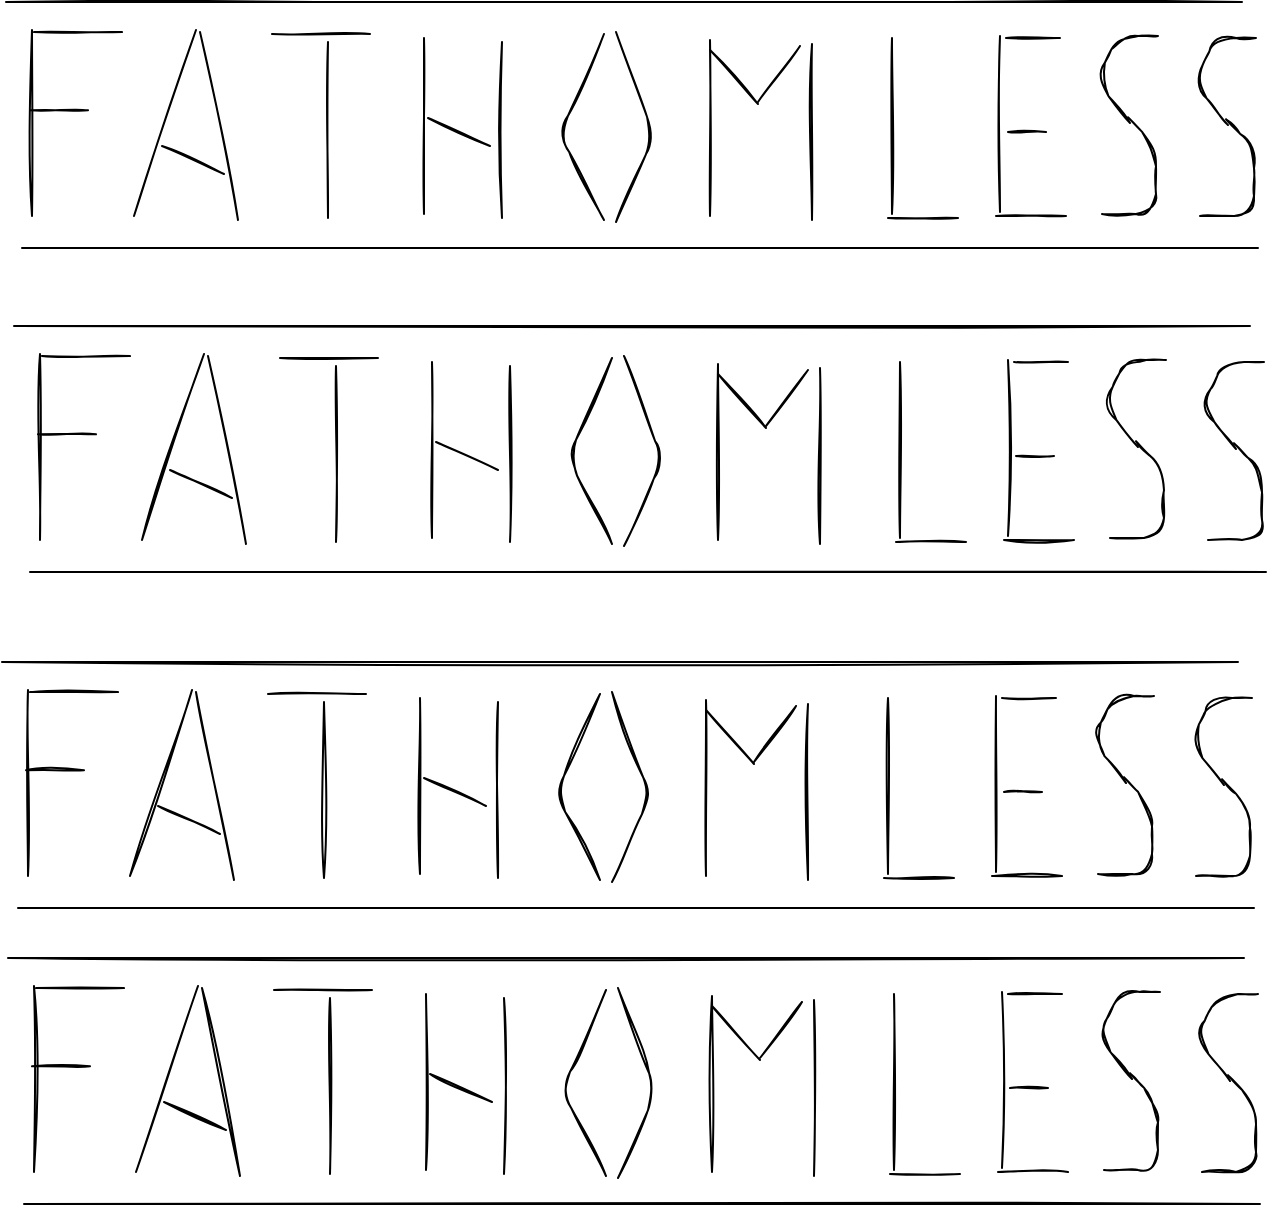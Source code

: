 <mxfile version="14.5.1" type="device" pages="7"><diagram id="Z_wOOLPXYlacDB6peR76" name="Logo"><mxGraphModel dx="1106" dy="1003" grid="0" gridSize="10" guides="0" tooltips="1" connect="1" arrows="1" fold="1" page="1" pageScale="1" pageWidth="827" pageHeight="1169" math="0" shadow="0"><root><mxCell id="0"/><mxCell id="1" parent="0"/><mxCell id="IFbiB_fO8Cc07HOpghic-35" value="" style="group;strokeWidth=1;" parent="1" vertex="1" connectable="0"><mxGeometry x="653" y="223" width="30" height="89" as="geometry"/></mxCell><mxCell id="IFbiB_fO8Cc07HOpghic-33" value="" style="endArrow=none;html=1;sketch=1;strokeWidth=1;" parent="IFbiB_fO8Cc07HOpghic-35" edge="1"><mxGeometry width="50" height="50" relative="1" as="geometry"><mxPoint x="17" y="43.533" as="sourcePoint"/><mxPoint x="31" as="targetPoint"/><Array as="points"><mxPoint y="22.25"/><mxPoint x="11"/></Array></mxGeometry></mxCell><mxCell id="IFbiB_fO8Cc07HOpghic-34" value="" style="endArrow=none;html=1;sketch=1;strokeWidth=1;" parent="IFbiB_fO8Cc07HOpghic-35" edge="1"><mxGeometry width="50" height="50" relative="1" as="geometry"><mxPoint x="3" y="89" as="sourcePoint"/><mxPoint x="16" y="40.63" as="targetPoint"/><Array as="points"><mxPoint x="30" y="89"/><mxPoint x="30" y="55.141"/></Array></mxGeometry></mxCell><mxCell id="IFbiB_fO8Cc07HOpghic-36" value="" style="group;strokeWidth=1;" parent="1" vertex="1" connectable="0"><mxGeometry x="604" y="222" width="30" height="89" as="geometry"/></mxCell><mxCell id="IFbiB_fO8Cc07HOpghic-31" value="" style="endArrow=none;html=1;sketch=1;strokeWidth=1;" parent="IFbiB_fO8Cc07HOpghic-36" edge="1"><mxGeometry width="50" height="50" relative="1" as="geometry"><mxPoint x="17" y="43.533" as="sourcePoint"/><mxPoint x="31" as="targetPoint"/><Array as="points"><mxPoint y="22.25"/><mxPoint x="11"/></Array></mxGeometry></mxCell><mxCell id="IFbiB_fO8Cc07HOpghic-32" value="" style="endArrow=none;html=1;sketch=1;strokeWidth=1;" parent="IFbiB_fO8Cc07HOpghic-36" edge="1"><mxGeometry width="50" height="50" relative="1" as="geometry"><mxPoint x="3" y="89" as="sourcePoint"/><mxPoint x="16" y="40.63" as="targetPoint"/><Array as="points"><mxPoint x="30" y="89"/><mxPoint x="30" y="55.141"/></Array></mxGeometry></mxCell><mxCell id="IFbiB_fO8Cc07HOpghic-37" value="" style="group;strokeWidth=1;" parent="1" vertex="1" connectable="0"><mxGeometry x="554" y="222" width="35" height="90" as="geometry"/></mxCell><mxCell id="IFbiB_fO8Cc07HOpghic-26" value="" style="endArrow=none;html=1;sketch=1;strokeWidth=1;" parent="IFbiB_fO8Cc07HOpghic-37" edge="1"><mxGeometry width="50" height="50" relative="1" as="geometry"><mxPoint x="2" y="88" as="sourcePoint"/><mxPoint x="2" as="targetPoint"/></mxGeometry></mxCell><mxCell id="IFbiB_fO8Cc07HOpghic-27" value="" style="endArrow=none;html=1;sketch=1;strokeWidth=1;" parent="IFbiB_fO8Cc07HOpghic-37" edge="1"><mxGeometry width="50" height="50" relative="1" as="geometry"><mxPoint x="35" y="90" as="sourcePoint"/><mxPoint y="90" as="targetPoint"/></mxGeometry></mxCell><mxCell id="IFbiB_fO8Cc07HOpghic-29" value="" style="endArrow=none;html=1;sketch=1;strokeWidth=1;" parent="IFbiB_fO8Cc07HOpghic-37" edge="1"><mxGeometry width="50" height="50" relative="1" as="geometry"><mxPoint x="25" y="48" as="sourcePoint"/><mxPoint x="6" y="48" as="targetPoint"/></mxGeometry></mxCell><mxCell id="IFbiB_fO8Cc07HOpghic-30" value="" style="endArrow=none;html=1;sketch=1;strokeWidth=1;" parent="IFbiB_fO8Cc07HOpghic-37" edge="1"><mxGeometry width="50" height="50" relative="1" as="geometry"><mxPoint x="32" y="1" as="sourcePoint"/><mxPoint x="5" y="1" as="targetPoint"/></mxGeometry></mxCell><mxCell id="IFbiB_fO8Cc07HOpghic-38" value="" style="group;strokeWidth=1;" parent="1" vertex="1" connectable="0"><mxGeometry x="500" y="223" width="35" height="90" as="geometry"/></mxCell><mxCell id="IFbiB_fO8Cc07HOpghic-24" value="" style="endArrow=none;html=1;sketch=1;strokeWidth=1;" parent="IFbiB_fO8Cc07HOpghic-38" edge="1"><mxGeometry width="50" height="50" relative="1" as="geometry"><mxPoint x="2" y="88" as="sourcePoint"/><mxPoint x="2" as="targetPoint"/></mxGeometry></mxCell><mxCell id="IFbiB_fO8Cc07HOpghic-25" value="" style="endArrow=none;html=1;sketch=1;strokeWidth=1;" parent="IFbiB_fO8Cc07HOpghic-38" edge="1"><mxGeometry width="50" height="50" relative="1" as="geometry"><mxPoint x="35" y="90" as="sourcePoint"/><mxPoint y="90" as="targetPoint"/></mxGeometry></mxCell><mxCell id="IFbiB_fO8Cc07HOpghic-39" value="" style="endArrow=none;html=1;sketch=1;strokeWidth=1;" parent="1" edge="1"><mxGeometry width="50" height="50" relative="1" as="geometry"><mxPoint x="677" y="205" as="sourcePoint"/><mxPoint x="59" y="205" as="targetPoint"/></mxGeometry></mxCell><mxCell id="IFbiB_fO8Cc07HOpghic-40" value="" style="group;strokeWidth=1;" parent="1" vertex="1" connectable="0"><mxGeometry x="411" y="224" width="51" height="90" as="geometry"/></mxCell><mxCell id="IFbiB_fO8Cc07HOpghic-20" value="" style="endArrow=none;html=1;sketch=1;strokeWidth=1;" parent="IFbiB_fO8Cc07HOpghic-40" edge="1"><mxGeometry width="50" height="50" relative="1" as="geometry"><mxPoint y="88" as="sourcePoint"/><mxPoint as="targetPoint"/></mxGeometry></mxCell><mxCell id="IFbiB_fO8Cc07HOpghic-21" value="" style="endArrow=none;html=1;sketch=1;strokeWidth=1;" parent="IFbiB_fO8Cc07HOpghic-40" edge="1"><mxGeometry width="50" height="50" relative="1" as="geometry"><mxPoint x="51" y="90" as="sourcePoint"/><mxPoint x="51" y="2" as="targetPoint"/></mxGeometry></mxCell><mxCell id="IFbiB_fO8Cc07HOpghic-22" value="" style="endArrow=none;html=1;sketch=1;strokeWidth=1;" parent="IFbiB_fO8Cc07HOpghic-40" edge="1"><mxGeometry width="50" height="50" relative="1" as="geometry"><mxPoint x="24" y="32" as="sourcePoint"/><mxPoint y="5" as="targetPoint"/></mxGeometry></mxCell><mxCell id="IFbiB_fO8Cc07HOpghic-23" value="" style="endArrow=none;html=1;sketch=1;strokeWidth=1;" parent="IFbiB_fO8Cc07HOpghic-40" edge="1"><mxGeometry width="50" height="50" relative="1" as="geometry"><mxPoint x="24" y="31" as="sourcePoint"/><mxPoint x="45" y="3" as="targetPoint"/></mxGeometry></mxCell><mxCell id="IFbiB_fO8Cc07HOpghic-41" value="" style="group;strokeWidth=1;" parent="1" vertex="1" connectable="0"><mxGeometry x="336" y="271" width="47" height="1" as="geometry"/></mxCell><mxCell id="IFbiB_fO8Cc07HOpghic-18" value="" style="endArrow=none;html=1;sketch=1;strokeWidth=1;" parent="IFbiB_fO8Cc07HOpghic-41" edge="1"><mxGeometry width="50" height="50" relative="1" as="geometry"><mxPoint x="22" y="43" as="sourcePoint"/><mxPoint x="22" y="-50" as="targetPoint"/><Array as="points"><mxPoint/></Array></mxGeometry></mxCell><mxCell id="IFbiB_fO8Cc07HOpghic-19" value="" style="endArrow=none;html=1;sketch=1;strokeWidth=1;" parent="IFbiB_fO8Cc07HOpghic-41" edge="1"><mxGeometry width="50" height="50" relative="1" as="geometry"><mxPoint x="28" y="44" as="sourcePoint"/><mxPoint x="28" y="-51" as="targetPoint"/><Array as="points"><mxPoint x="47" y="1"/></Array></mxGeometry></mxCell><mxCell id="IFbiB_fO8Cc07HOpghic-42" value="" style="group;strokeWidth=1;" parent="1" vertex="1" connectable="0"><mxGeometry x="268" y="223" width="39" height="90" as="geometry"/></mxCell><mxCell id="IFbiB_fO8Cc07HOpghic-15" value="" style="endArrow=none;html=1;sketch=1;strokeWidth=1;" parent="IFbiB_fO8Cc07HOpghic-42" edge="1"><mxGeometry width="50" height="50" relative="1" as="geometry"><mxPoint y="88" as="sourcePoint"/><mxPoint as="targetPoint"/></mxGeometry></mxCell><mxCell id="IFbiB_fO8Cc07HOpghic-16" value="" style="endArrow=none;html=1;sketch=1;strokeWidth=1;" parent="IFbiB_fO8Cc07HOpghic-42" edge="1"><mxGeometry width="50" height="50" relative="1" as="geometry"><mxPoint x="39" y="90" as="sourcePoint"/><mxPoint x="39" y="2" as="targetPoint"/></mxGeometry></mxCell><mxCell id="IFbiB_fO8Cc07HOpghic-17" value="" style="endArrow=none;html=1;sketch=1;strokeWidth=1;" parent="IFbiB_fO8Cc07HOpghic-42" edge="1"><mxGeometry width="50" height="50" relative="1" as="geometry"><mxPoint x="33" y="54" as="sourcePoint"/><mxPoint x="2" y="40" as="targetPoint"/></mxGeometry></mxCell><mxCell id="IFbiB_fO8Cc07HOpghic-43" value="" style="group;strokeWidth=1;" parent="1" vertex="1" connectable="0"><mxGeometry x="192" y="221" width="49" height="92" as="geometry"/></mxCell><mxCell id="IFbiB_fO8Cc07HOpghic-11" value="" style="endArrow=none;html=1;sketch=1;strokeWidth=1;" parent="IFbiB_fO8Cc07HOpghic-43" edge="1"><mxGeometry width="50" height="50" relative="1" as="geometry"><mxPoint x="28" y="92" as="sourcePoint"/><mxPoint x="28" y="4" as="targetPoint"/></mxGeometry></mxCell><mxCell id="IFbiB_fO8Cc07HOpghic-12" value="" style="endArrow=none;html=1;sketch=1;strokeWidth=1;" parent="IFbiB_fO8Cc07HOpghic-43" edge="1"><mxGeometry width="50" height="50" relative="1" as="geometry"><mxPoint x="49" as="sourcePoint"/><mxPoint as="targetPoint"/></mxGeometry></mxCell><mxCell id="IFbiB_fO8Cc07HOpghic-44" value="" style="group;strokeWidth=1;" parent="1" vertex="1" connectable="0"><mxGeometry x="123" y="219" width="52" height="95" as="geometry"/></mxCell><mxCell id="IFbiB_fO8Cc07HOpghic-8" value="" style="endArrow=none;html=1;sketch=1;strokeWidth=1;" parent="IFbiB_fO8Cc07HOpghic-44" edge="1"><mxGeometry width="50" height="50" relative="1" as="geometry"><mxPoint y="93" as="sourcePoint"/><mxPoint x="31" as="targetPoint"/></mxGeometry></mxCell><mxCell id="IFbiB_fO8Cc07HOpghic-9" value="" style="endArrow=none;html=1;sketch=1;strokeWidth=1;" parent="IFbiB_fO8Cc07HOpghic-44" edge="1"><mxGeometry width="50" height="50" relative="1" as="geometry"><mxPoint x="52" y="95" as="sourcePoint"/><mxPoint x="33" y="1" as="targetPoint"/></mxGeometry></mxCell><mxCell id="IFbiB_fO8Cc07HOpghic-10" value="" style="endArrow=none;html=1;sketch=1;strokeWidth=1;" parent="IFbiB_fO8Cc07HOpghic-44" edge="1"><mxGeometry width="50" height="50" relative="1" as="geometry"><mxPoint x="45" y="72" as="sourcePoint"/><mxPoint x="14" y="58" as="targetPoint"/></mxGeometry></mxCell><mxCell id="IFbiB_fO8Cc07HOpghic-45" value="" style="group;strokeWidth=1;" parent="1" vertex="1" connectable="0"><mxGeometry x="71" y="219" width="46" height="93" as="geometry"/></mxCell><mxCell id="IFbiB_fO8Cc07HOpghic-1" value="" style="endArrow=none;html=1;sketch=1;strokeWidth=1;" parent="IFbiB_fO8Cc07HOpghic-45" edge="1"><mxGeometry width="50" height="50" relative="1" as="geometry"><mxPoint x="1" y="93" as="sourcePoint"/><mxPoint x="1" as="targetPoint"/></mxGeometry></mxCell><mxCell id="IFbiB_fO8Cc07HOpghic-2" value="" style="endArrow=none;html=1;sketch=1;strokeWidth=1;" parent="IFbiB_fO8Cc07HOpghic-45" edge="1"><mxGeometry width="50" height="50" relative="1" as="geometry"><mxPoint x="46" y="1.057" as="sourcePoint"/><mxPoint x="2" y="1.057" as="targetPoint"/></mxGeometry></mxCell><mxCell id="IFbiB_fO8Cc07HOpghic-3" value="" style="endArrow=none;html=1;sketch=1;strokeWidth=1;" parent="IFbiB_fO8Cc07HOpghic-45" edge="1"><mxGeometry width="50" height="50" relative="1" as="geometry"><mxPoint x="29" y="40.159" as="sourcePoint"/><mxPoint y="40.159" as="targetPoint"/></mxGeometry></mxCell><mxCell id="IFbiB_fO8Cc07HOpghic-47" value="" style="endArrow=none;html=1;sketch=1;strokeWidth=1;" parent="1" edge="1"><mxGeometry width="50" height="50" relative="1" as="geometry"><mxPoint x="685" y="328" as="sourcePoint"/><mxPoint x="67" y="328" as="targetPoint"/></mxGeometry></mxCell><mxCell id="IFbiB_fO8Cc07HOpghic-48" value="" style="group;strokeWidth=1;" parent="1" vertex="1" connectable="0"><mxGeometry x="657" y="385" width="30" height="89" as="geometry"/></mxCell><mxCell id="IFbiB_fO8Cc07HOpghic-49" value="" style="endArrow=none;html=1;sketch=1;strokeWidth=1;" parent="IFbiB_fO8Cc07HOpghic-48" edge="1"><mxGeometry width="50" height="50" relative="1" as="geometry"><mxPoint x="17" y="43.533" as="sourcePoint"/><mxPoint x="31" as="targetPoint"/><Array as="points"><mxPoint y="22.25"/><mxPoint x="11"/></Array></mxGeometry></mxCell><mxCell id="IFbiB_fO8Cc07HOpghic-50" value="" style="endArrow=none;html=1;sketch=1;strokeWidth=1;" parent="IFbiB_fO8Cc07HOpghic-48" edge="1"><mxGeometry width="50" height="50" relative="1" as="geometry"><mxPoint x="3" y="89" as="sourcePoint"/><mxPoint x="16" y="40.63" as="targetPoint"/><Array as="points"><mxPoint x="30" y="89"/><mxPoint x="30" y="55.141"/></Array></mxGeometry></mxCell><mxCell id="IFbiB_fO8Cc07HOpghic-51" value="" style="group;strokeWidth=1;" parent="1" vertex="1" connectable="0"><mxGeometry x="608" y="384" width="30" height="89" as="geometry"/></mxCell><mxCell id="IFbiB_fO8Cc07HOpghic-52" value="" style="endArrow=none;html=1;sketch=1;strokeWidth=1;" parent="IFbiB_fO8Cc07HOpghic-51" edge="1"><mxGeometry width="50" height="50" relative="1" as="geometry"><mxPoint x="17" y="43.533" as="sourcePoint"/><mxPoint x="31" as="targetPoint"/><Array as="points"><mxPoint y="22.25"/><mxPoint x="11"/></Array></mxGeometry></mxCell><mxCell id="IFbiB_fO8Cc07HOpghic-53" value="" style="endArrow=none;html=1;sketch=1;strokeWidth=1;" parent="IFbiB_fO8Cc07HOpghic-51" edge="1"><mxGeometry width="50" height="50" relative="1" as="geometry"><mxPoint x="3" y="89" as="sourcePoint"/><mxPoint x="16" y="40.63" as="targetPoint"/><Array as="points"><mxPoint x="30" y="89"/><mxPoint x="30" y="55.141"/></Array></mxGeometry></mxCell><mxCell id="IFbiB_fO8Cc07HOpghic-54" value="" style="group;strokeWidth=1;" parent="1" vertex="1" connectable="0"><mxGeometry x="558" y="384" width="35" height="90" as="geometry"/></mxCell><mxCell id="IFbiB_fO8Cc07HOpghic-55" value="" style="endArrow=none;html=1;sketch=1;strokeWidth=1;" parent="IFbiB_fO8Cc07HOpghic-54" edge="1"><mxGeometry width="50" height="50" relative="1" as="geometry"><mxPoint x="2" y="88" as="sourcePoint"/><mxPoint x="2" as="targetPoint"/></mxGeometry></mxCell><mxCell id="IFbiB_fO8Cc07HOpghic-56" value="" style="endArrow=none;html=1;sketch=1;strokeWidth=1;" parent="IFbiB_fO8Cc07HOpghic-54" edge="1"><mxGeometry width="50" height="50" relative="1" as="geometry"><mxPoint x="35" y="90" as="sourcePoint"/><mxPoint y="90" as="targetPoint"/></mxGeometry></mxCell><mxCell id="IFbiB_fO8Cc07HOpghic-57" value="" style="endArrow=none;html=1;sketch=1;strokeWidth=1;" parent="IFbiB_fO8Cc07HOpghic-54" edge="1"><mxGeometry width="50" height="50" relative="1" as="geometry"><mxPoint x="25" y="48" as="sourcePoint"/><mxPoint x="6" y="48" as="targetPoint"/></mxGeometry></mxCell><mxCell id="IFbiB_fO8Cc07HOpghic-58" value="" style="endArrow=none;html=1;sketch=1;strokeWidth=1;" parent="IFbiB_fO8Cc07HOpghic-54" edge="1"><mxGeometry width="50" height="50" relative="1" as="geometry"><mxPoint x="32" y="1" as="sourcePoint"/><mxPoint x="5" y="1" as="targetPoint"/></mxGeometry></mxCell><mxCell id="IFbiB_fO8Cc07HOpghic-59" value="" style="group;strokeWidth=1;" parent="1" vertex="1" connectable="0"><mxGeometry x="504" y="385" width="35" height="90" as="geometry"/></mxCell><mxCell id="IFbiB_fO8Cc07HOpghic-60" value="" style="endArrow=none;html=1;sketch=1;strokeWidth=1;" parent="IFbiB_fO8Cc07HOpghic-59" edge="1"><mxGeometry width="50" height="50" relative="1" as="geometry"><mxPoint x="2" y="88" as="sourcePoint"/><mxPoint x="2" as="targetPoint"/></mxGeometry></mxCell><mxCell id="IFbiB_fO8Cc07HOpghic-61" value="" style="endArrow=none;html=1;sketch=1;strokeWidth=1;" parent="IFbiB_fO8Cc07HOpghic-59" edge="1"><mxGeometry width="50" height="50" relative="1" as="geometry"><mxPoint x="35" y="90" as="sourcePoint"/><mxPoint y="90" as="targetPoint"/></mxGeometry></mxCell><mxCell id="IFbiB_fO8Cc07HOpghic-62" value="" style="endArrow=none;html=1;sketch=1;strokeWidth=1;" parent="1" edge="1"><mxGeometry width="50" height="50" relative="1" as="geometry"><mxPoint x="681" y="367" as="sourcePoint"/><mxPoint x="63" y="367" as="targetPoint"/></mxGeometry></mxCell><mxCell id="IFbiB_fO8Cc07HOpghic-63" value="" style="group;strokeWidth=1;" parent="1" vertex="1" connectable="0"><mxGeometry x="415" y="386" width="51" height="90" as="geometry"/></mxCell><mxCell id="IFbiB_fO8Cc07HOpghic-64" value="" style="endArrow=none;html=1;sketch=1;strokeWidth=1;" parent="IFbiB_fO8Cc07HOpghic-63" edge="1"><mxGeometry width="50" height="50" relative="1" as="geometry"><mxPoint y="88" as="sourcePoint"/><mxPoint as="targetPoint"/></mxGeometry></mxCell><mxCell id="IFbiB_fO8Cc07HOpghic-65" value="" style="endArrow=none;html=1;sketch=1;strokeWidth=1;" parent="IFbiB_fO8Cc07HOpghic-63" edge="1"><mxGeometry width="50" height="50" relative="1" as="geometry"><mxPoint x="51" y="90" as="sourcePoint"/><mxPoint x="51" y="2" as="targetPoint"/></mxGeometry></mxCell><mxCell id="IFbiB_fO8Cc07HOpghic-66" value="" style="endArrow=none;html=1;sketch=1;strokeWidth=1;" parent="IFbiB_fO8Cc07HOpghic-63" edge="1"><mxGeometry width="50" height="50" relative="1" as="geometry"><mxPoint x="24" y="32" as="sourcePoint"/><mxPoint y="5" as="targetPoint"/></mxGeometry></mxCell><mxCell id="IFbiB_fO8Cc07HOpghic-67" value="" style="endArrow=none;html=1;sketch=1;strokeWidth=1;" parent="IFbiB_fO8Cc07HOpghic-63" edge="1"><mxGeometry width="50" height="50" relative="1" as="geometry"><mxPoint x="24" y="31" as="sourcePoint"/><mxPoint x="45" y="3" as="targetPoint"/></mxGeometry></mxCell><mxCell id="IFbiB_fO8Cc07HOpghic-68" value="" style="group;strokeWidth=1;" parent="1" vertex="1" connectable="0"><mxGeometry x="340" y="433" width="47" height="1" as="geometry"/></mxCell><mxCell id="IFbiB_fO8Cc07HOpghic-69" value="" style="endArrow=none;html=1;sketch=1;strokeWidth=1;" parent="IFbiB_fO8Cc07HOpghic-68" edge="1"><mxGeometry width="50" height="50" relative="1" as="geometry"><mxPoint x="22" y="43" as="sourcePoint"/><mxPoint x="22" y="-50" as="targetPoint"/><Array as="points"><mxPoint/></Array></mxGeometry></mxCell><mxCell id="IFbiB_fO8Cc07HOpghic-70" value="" style="endArrow=none;html=1;sketch=1;strokeWidth=1;" parent="IFbiB_fO8Cc07HOpghic-68" edge="1"><mxGeometry width="50" height="50" relative="1" as="geometry"><mxPoint x="28" y="44" as="sourcePoint"/><mxPoint x="28" y="-51" as="targetPoint"/><Array as="points"><mxPoint x="47" y="1"/></Array></mxGeometry></mxCell><mxCell id="IFbiB_fO8Cc07HOpghic-71" value="" style="group;strokeWidth=1;" parent="1" vertex="1" connectable="0"><mxGeometry x="272" y="385" width="39" height="90" as="geometry"/></mxCell><mxCell id="IFbiB_fO8Cc07HOpghic-72" value="" style="endArrow=none;html=1;sketch=1;strokeWidth=1;" parent="IFbiB_fO8Cc07HOpghic-71" edge="1"><mxGeometry width="50" height="50" relative="1" as="geometry"><mxPoint y="88" as="sourcePoint"/><mxPoint as="targetPoint"/></mxGeometry></mxCell><mxCell id="IFbiB_fO8Cc07HOpghic-73" value="" style="endArrow=none;html=1;sketch=1;strokeWidth=1;" parent="IFbiB_fO8Cc07HOpghic-71" edge="1"><mxGeometry width="50" height="50" relative="1" as="geometry"><mxPoint x="39" y="90" as="sourcePoint"/><mxPoint x="39" y="2" as="targetPoint"/></mxGeometry></mxCell><mxCell id="IFbiB_fO8Cc07HOpghic-74" value="" style="endArrow=none;html=1;sketch=1;strokeWidth=1;" parent="IFbiB_fO8Cc07HOpghic-71" edge="1"><mxGeometry width="50" height="50" relative="1" as="geometry"><mxPoint x="33" y="54" as="sourcePoint"/><mxPoint x="2" y="40" as="targetPoint"/></mxGeometry></mxCell><mxCell id="IFbiB_fO8Cc07HOpghic-75" value="" style="group;strokeWidth=1;" parent="1" vertex="1" connectable="0"><mxGeometry x="196" y="383" width="49" height="92" as="geometry"/></mxCell><mxCell id="IFbiB_fO8Cc07HOpghic-76" value="" style="endArrow=none;html=1;sketch=1;strokeWidth=1;" parent="IFbiB_fO8Cc07HOpghic-75" edge="1"><mxGeometry width="50" height="50" relative="1" as="geometry"><mxPoint x="28" y="92" as="sourcePoint"/><mxPoint x="28" y="4" as="targetPoint"/></mxGeometry></mxCell><mxCell id="IFbiB_fO8Cc07HOpghic-77" value="" style="endArrow=none;html=1;sketch=1;strokeWidth=1;" parent="IFbiB_fO8Cc07HOpghic-75" edge="1"><mxGeometry width="50" height="50" relative="1" as="geometry"><mxPoint x="49" as="sourcePoint"/><mxPoint as="targetPoint"/></mxGeometry></mxCell><mxCell id="IFbiB_fO8Cc07HOpghic-78" value="" style="group;strokeWidth=1;" parent="1" vertex="1" connectable="0"><mxGeometry x="127" y="381" width="52" height="95" as="geometry"/></mxCell><mxCell id="IFbiB_fO8Cc07HOpghic-79" value="" style="endArrow=none;html=1;sketch=1;strokeWidth=1;" parent="IFbiB_fO8Cc07HOpghic-78" edge="1"><mxGeometry width="50" height="50" relative="1" as="geometry"><mxPoint y="93" as="sourcePoint"/><mxPoint x="31" as="targetPoint"/></mxGeometry></mxCell><mxCell id="IFbiB_fO8Cc07HOpghic-80" value="" style="endArrow=none;html=1;sketch=1;strokeWidth=1;" parent="IFbiB_fO8Cc07HOpghic-78" edge="1"><mxGeometry width="50" height="50" relative="1" as="geometry"><mxPoint x="52" y="95" as="sourcePoint"/><mxPoint x="33" y="1" as="targetPoint"/></mxGeometry></mxCell><mxCell id="IFbiB_fO8Cc07HOpghic-81" value="" style="endArrow=none;html=1;sketch=1;strokeWidth=1;" parent="IFbiB_fO8Cc07HOpghic-78" edge="1"><mxGeometry width="50" height="50" relative="1" as="geometry"><mxPoint x="45" y="72" as="sourcePoint"/><mxPoint x="14" y="58" as="targetPoint"/></mxGeometry></mxCell><mxCell id="IFbiB_fO8Cc07HOpghic-82" value="" style="group;strokeWidth=1;" parent="1" vertex="1" connectable="0"><mxGeometry x="75" y="381" width="46" height="93" as="geometry"/></mxCell><mxCell id="IFbiB_fO8Cc07HOpghic-83" value="" style="endArrow=none;html=1;sketch=1;strokeWidth=1;" parent="IFbiB_fO8Cc07HOpghic-82" edge="1"><mxGeometry width="50" height="50" relative="1" as="geometry"><mxPoint x="1" y="93" as="sourcePoint"/><mxPoint x="1" as="targetPoint"/></mxGeometry></mxCell><mxCell id="IFbiB_fO8Cc07HOpghic-84" value="" style="endArrow=none;html=1;sketch=1;strokeWidth=1;" parent="IFbiB_fO8Cc07HOpghic-82" edge="1"><mxGeometry width="50" height="50" relative="1" as="geometry"><mxPoint x="46" y="1.057" as="sourcePoint"/><mxPoint x="2" y="1.057" as="targetPoint"/></mxGeometry></mxCell><mxCell id="IFbiB_fO8Cc07HOpghic-85" value="" style="endArrow=none;html=1;sketch=1;strokeWidth=1;" parent="IFbiB_fO8Cc07HOpghic-82" edge="1"><mxGeometry width="50" height="50" relative="1" as="geometry"><mxPoint x="29" y="40.159" as="sourcePoint"/><mxPoint y="40.159" as="targetPoint"/></mxGeometry></mxCell><mxCell id="IFbiB_fO8Cc07HOpghic-86" value="" style="endArrow=none;html=1;sketch=1;strokeWidth=1;" parent="1" edge="1"><mxGeometry width="50" height="50" relative="1" as="geometry"><mxPoint x="689" y="490" as="sourcePoint"/><mxPoint x="71" y="490" as="targetPoint"/></mxGeometry></mxCell><mxCell id="IFbiB_fO8Cc07HOpghic-87" value="" style="group;strokeWidth=1;" parent="1" vertex="1" connectable="0"><mxGeometry x="651" y="553" width="30" height="89" as="geometry"/></mxCell><mxCell id="IFbiB_fO8Cc07HOpghic-88" value="" style="endArrow=none;html=1;sketch=1;strokeWidth=1;" parent="IFbiB_fO8Cc07HOpghic-87" edge="1"><mxGeometry width="50" height="50" relative="1" as="geometry"><mxPoint x="17" y="43.533" as="sourcePoint"/><mxPoint x="31" as="targetPoint"/><Array as="points"><mxPoint y="22.25"/><mxPoint x="11"/></Array></mxGeometry></mxCell><mxCell id="IFbiB_fO8Cc07HOpghic-89" value="" style="endArrow=none;html=1;sketch=1;strokeWidth=1;" parent="IFbiB_fO8Cc07HOpghic-87" edge="1"><mxGeometry width="50" height="50" relative="1" as="geometry"><mxPoint x="3" y="89" as="sourcePoint"/><mxPoint x="16" y="40.63" as="targetPoint"/><Array as="points"><mxPoint x="30" y="89"/><mxPoint x="30" y="55.141"/></Array></mxGeometry></mxCell><mxCell id="IFbiB_fO8Cc07HOpghic-90" value="" style="group;strokeWidth=1;" parent="1" vertex="1" connectable="0"><mxGeometry x="602" y="552" width="30" height="89" as="geometry"/></mxCell><mxCell id="IFbiB_fO8Cc07HOpghic-91" value="" style="endArrow=none;html=1;sketch=1;strokeWidth=1;" parent="IFbiB_fO8Cc07HOpghic-90" edge="1"><mxGeometry width="50" height="50" relative="1" as="geometry"><mxPoint x="17" y="43.533" as="sourcePoint"/><mxPoint x="31" as="targetPoint"/><Array as="points"><mxPoint y="22.25"/><mxPoint x="11"/></Array></mxGeometry></mxCell><mxCell id="IFbiB_fO8Cc07HOpghic-92" value="" style="endArrow=none;html=1;sketch=1;strokeWidth=1;" parent="IFbiB_fO8Cc07HOpghic-90" edge="1"><mxGeometry width="50" height="50" relative="1" as="geometry"><mxPoint x="3" y="89" as="sourcePoint"/><mxPoint x="16" y="40.63" as="targetPoint"/><Array as="points"><mxPoint x="30" y="89"/><mxPoint x="30" y="55.141"/></Array></mxGeometry></mxCell><mxCell id="IFbiB_fO8Cc07HOpghic-93" value="" style="group;strokeWidth=1;" parent="1" vertex="1" connectable="0"><mxGeometry x="552" y="552" width="35" height="90" as="geometry"/></mxCell><mxCell id="IFbiB_fO8Cc07HOpghic-94" value="" style="endArrow=none;html=1;sketch=1;strokeWidth=1;" parent="IFbiB_fO8Cc07HOpghic-93" edge="1"><mxGeometry width="50" height="50" relative="1" as="geometry"><mxPoint x="2" y="88" as="sourcePoint"/><mxPoint x="2" as="targetPoint"/></mxGeometry></mxCell><mxCell id="IFbiB_fO8Cc07HOpghic-95" value="" style="endArrow=none;html=1;sketch=1;strokeWidth=1;" parent="IFbiB_fO8Cc07HOpghic-93" edge="1"><mxGeometry width="50" height="50" relative="1" as="geometry"><mxPoint x="35" y="90" as="sourcePoint"/><mxPoint y="90" as="targetPoint"/></mxGeometry></mxCell><mxCell id="IFbiB_fO8Cc07HOpghic-96" value="" style="endArrow=none;html=1;sketch=1;strokeWidth=1;" parent="IFbiB_fO8Cc07HOpghic-93" edge="1"><mxGeometry width="50" height="50" relative="1" as="geometry"><mxPoint x="25" y="48" as="sourcePoint"/><mxPoint x="6" y="48" as="targetPoint"/></mxGeometry></mxCell><mxCell id="IFbiB_fO8Cc07HOpghic-97" value="" style="endArrow=none;html=1;sketch=1;strokeWidth=1;" parent="IFbiB_fO8Cc07HOpghic-93" edge="1"><mxGeometry width="50" height="50" relative="1" as="geometry"><mxPoint x="32" y="1" as="sourcePoint"/><mxPoint x="5" y="1" as="targetPoint"/></mxGeometry></mxCell><mxCell id="IFbiB_fO8Cc07HOpghic-98" value="" style="group;strokeWidth=1;" parent="1" vertex="1" connectable="0"><mxGeometry x="498" y="553" width="35" height="90" as="geometry"/></mxCell><mxCell id="IFbiB_fO8Cc07HOpghic-99" value="" style="endArrow=none;html=1;sketch=1;strokeWidth=1;" parent="IFbiB_fO8Cc07HOpghic-98" edge="1"><mxGeometry width="50" height="50" relative="1" as="geometry"><mxPoint x="2" y="88" as="sourcePoint"/><mxPoint x="2" as="targetPoint"/></mxGeometry></mxCell><mxCell id="IFbiB_fO8Cc07HOpghic-100" value="" style="endArrow=none;html=1;sketch=1;strokeWidth=1;" parent="IFbiB_fO8Cc07HOpghic-98" edge="1"><mxGeometry width="50" height="50" relative="1" as="geometry"><mxPoint x="35" y="90" as="sourcePoint"/><mxPoint y="90" as="targetPoint"/></mxGeometry></mxCell><mxCell id="IFbiB_fO8Cc07HOpghic-101" value="" style="endArrow=none;html=1;sketch=1;strokeWidth=1;" parent="1" edge="1"><mxGeometry width="50" height="50" relative="1" as="geometry"><mxPoint x="675" y="535" as="sourcePoint"/><mxPoint x="57" y="535" as="targetPoint"/></mxGeometry></mxCell><mxCell id="IFbiB_fO8Cc07HOpghic-102" value="" style="group;strokeWidth=1;" parent="1" vertex="1" connectable="0"><mxGeometry x="409" y="554" width="51" height="90" as="geometry"/></mxCell><mxCell id="IFbiB_fO8Cc07HOpghic-103" value="" style="endArrow=none;html=1;sketch=1;strokeWidth=1;" parent="IFbiB_fO8Cc07HOpghic-102" edge="1"><mxGeometry width="50" height="50" relative="1" as="geometry"><mxPoint y="88" as="sourcePoint"/><mxPoint as="targetPoint"/></mxGeometry></mxCell><mxCell id="IFbiB_fO8Cc07HOpghic-104" value="" style="endArrow=none;html=1;sketch=1;strokeWidth=1;" parent="IFbiB_fO8Cc07HOpghic-102" edge="1"><mxGeometry width="50" height="50" relative="1" as="geometry"><mxPoint x="51" y="90" as="sourcePoint"/><mxPoint x="51" y="2" as="targetPoint"/></mxGeometry></mxCell><mxCell id="IFbiB_fO8Cc07HOpghic-105" value="" style="endArrow=none;html=1;sketch=1;strokeWidth=1;" parent="IFbiB_fO8Cc07HOpghic-102" edge="1"><mxGeometry width="50" height="50" relative="1" as="geometry"><mxPoint x="24" y="32" as="sourcePoint"/><mxPoint y="5" as="targetPoint"/></mxGeometry></mxCell><mxCell id="IFbiB_fO8Cc07HOpghic-106" value="" style="endArrow=none;html=1;sketch=1;strokeWidth=1;" parent="IFbiB_fO8Cc07HOpghic-102" edge="1"><mxGeometry width="50" height="50" relative="1" as="geometry"><mxPoint x="24" y="31" as="sourcePoint"/><mxPoint x="45" y="3" as="targetPoint"/></mxGeometry></mxCell><mxCell id="IFbiB_fO8Cc07HOpghic-107" value="" style="group;strokeWidth=1;" parent="1" vertex="1" connectable="0"><mxGeometry x="334" y="601" width="47" height="1" as="geometry"/></mxCell><mxCell id="IFbiB_fO8Cc07HOpghic-108" value="" style="endArrow=none;html=1;sketch=1;strokeWidth=1;" parent="IFbiB_fO8Cc07HOpghic-107" edge="1"><mxGeometry width="50" height="50" relative="1" as="geometry"><mxPoint x="22" y="43" as="sourcePoint"/><mxPoint x="22" y="-50" as="targetPoint"/><Array as="points"><mxPoint/></Array></mxGeometry></mxCell><mxCell id="IFbiB_fO8Cc07HOpghic-109" value="" style="endArrow=none;html=1;sketch=1;strokeWidth=1;" parent="IFbiB_fO8Cc07HOpghic-107" edge="1"><mxGeometry width="50" height="50" relative="1" as="geometry"><mxPoint x="28" y="44" as="sourcePoint"/><mxPoint x="28" y="-51" as="targetPoint"/><Array as="points"><mxPoint x="47" y="1"/></Array></mxGeometry></mxCell><mxCell id="IFbiB_fO8Cc07HOpghic-110" value="" style="group;strokeWidth=1;" parent="1" vertex="1" connectable="0"><mxGeometry x="266" y="553" width="39" height="90" as="geometry"/></mxCell><mxCell id="IFbiB_fO8Cc07HOpghic-111" value="" style="endArrow=none;html=1;sketch=1;strokeWidth=1;" parent="IFbiB_fO8Cc07HOpghic-110" edge="1"><mxGeometry width="50" height="50" relative="1" as="geometry"><mxPoint y="88" as="sourcePoint"/><mxPoint as="targetPoint"/></mxGeometry></mxCell><mxCell id="IFbiB_fO8Cc07HOpghic-112" value="" style="endArrow=none;html=1;sketch=1;strokeWidth=1;" parent="IFbiB_fO8Cc07HOpghic-110" edge="1"><mxGeometry width="50" height="50" relative="1" as="geometry"><mxPoint x="39" y="90" as="sourcePoint"/><mxPoint x="39" y="2" as="targetPoint"/></mxGeometry></mxCell><mxCell id="IFbiB_fO8Cc07HOpghic-113" value="" style="endArrow=none;html=1;sketch=1;strokeWidth=1;" parent="IFbiB_fO8Cc07HOpghic-110" edge="1"><mxGeometry width="50" height="50" relative="1" as="geometry"><mxPoint x="33" y="54" as="sourcePoint"/><mxPoint x="2" y="40" as="targetPoint"/></mxGeometry></mxCell><mxCell id="IFbiB_fO8Cc07HOpghic-114" value="" style="group;strokeWidth=1;" parent="1" vertex="1" connectable="0"><mxGeometry x="190" y="551" width="49" height="92" as="geometry"/></mxCell><mxCell id="IFbiB_fO8Cc07HOpghic-115" value="" style="endArrow=none;html=1;sketch=1;strokeWidth=1;" parent="IFbiB_fO8Cc07HOpghic-114" edge="1"><mxGeometry width="50" height="50" relative="1" as="geometry"><mxPoint x="28" y="92" as="sourcePoint"/><mxPoint x="28" y="4" as="targetPoint"/></mxGeometry></mxCell><mxCell id="IFbiB_fO8Cc07HOpghic-116" value="" style="endArrow=none;html=1;sketch=1;strokeWidth=1;" parent="IFbiB_fO8Cc07HOpghic-114" edge="1"><mxGeometry width="50" height="50" relative="1" as="geometry"><mxPoint x="49" as="sourcePoint"/><mxPoint as="targetPoint"/></mxGeometry></mxCell><mxCell id="IFbiB_fO8Cc07HOpghic-117" value="" style="group;strokeWidth=1;" parent="1" vertex="1" connectable="0"><mxGeometry x="121" y="549" width="52" height="95" as="geometry"/></mxCell><mxCell id="IFbiB_fO8Cc07HOpghic-118" value="" style="endArrow=none;html=1;sketch=1;strokeWidth=1;" parent="IFbiB_fO8Cc07HOpghic-117" edge="1"><mxGeometry width="50" height="50" relative="1" as="geometry"><mxPoint y="93" as="sourcePoint"/><mxPoint x="31" as="targetPoint"/></mxGeometry></mxCell><mxCell id="IFbiB_fO8Cc07HOpghic-119" value="" style="endArrow=none;html=1;sketch=1;strokeWidth=1;" parent="IFbiB_fO8Cc07HOpghic-117" edge="1"><mxGeometry width="50" height="50" relative="1" as="geometry"><mxPoint x="52" y="95" as="sourcePoint"/><mxPoint x="33" y="1" as="targetPoint"/></mxGeometry></mxCell><mxCell id="IFbiB_fO8Cc07HOpghic-120" value="" style="endArrow=none;html=1;sketch=1;strokeWidth=1;" parent="IFbiB_fO8Cc07HOpghic-117" edge="1"><mxGeometry width="50" height="50" relative="1" as="geometry"><mxPoint x="45" y="72" as="sourcePoint"/><mxPoint x="14" y="58" as="targetPoint"/></mxGeometry></mxCell><mxCell id="IFbiB_fO8Cc07HOpghic-121" value="" style="group;strokeWidth=1;" parent="1" vertex="1" connectable="0"><mxGeometry x="69" y="549" width="46" height="93" as="geometry"/></mxCell><mxCell id="IFbiB_fO8Cc07HOpghic-122" value="" style="endArrow=none;html=1;sketch=1;strokeWidth=1;" parent="IFbiB_fO8Cc07HOpghic-121" edge="1"><mxGeometry width="50" height="50" relative="1" as="geometry"><mxPoint x="1" y="93" as="sourcePoint"/><mxPoint x="1" as="targetPoint"/></mxGeometry></mxCell><mxCell id="IFbiB_fO8Cc07HOpghic-123" value="" style="endArrow=none;html=1;sketch=1;strokeWidth=1;" parent="IFbiB_fO8Cc07HOpghic-121" edge="1"><mxGeometry width="50" height="50" relative="1" as="geometry"><mxPoint x="46" y="1.057" as="sourcePoint"/><mxPoint x="2" y="1.057" as="targetPoint"/></mxGeometry></mxCell><mxCell id="IFbiB_fO8Cc07HOpghic-124" value="" style="endArrow=none;html=1;sketch=1;strokeWidth=1;" parent="IFbiB_fO8Cc07HOpghic-121" edge="1"><mxGeometry width="50" height="50" relative="1" as="geometry"><mxPoint x="29" y="40.159" as="sourcePoint"/><mxPoint y="40.159" as="targetPoint"/></mxGeometry></mxCell><mxCell id="IFbiB_fO8Cc07HOpghic-125" value="" style="endArrow=none;html=1;sketch=1;strokeWidth=1;" parent="1" edge="1"><mxGeometry width="50" height="50" relative="1" as="geometry"><mxPoint x="683" y="658.0" as="sourcePoint"/><mxPoint x="65" y="658.0" as="targetPoint"/></mxGeometry></mxCell><mxCell id="IFbiB_fO8Cc07HOpghic-126" value="" style="group;strokeWidth=1;" parent="1" vertex="1" connectable="0"><mxGeometry x="654" y="701" width="30" height="89" as="geometry"/></mxCell><mxCell id="IFbiB_fO8Cc07HOpghic-127" value="" style="endArrow=none;html=1;sketch=1;strokeWidth=1;" parent="IFbiB_fO8Cc07HOpghic-126" edge="1"><mxGeometry width="50" height="50" relative="1" as="geometry"><mxPoint x="17" y="43.533" as="sourcePoint"/><mxPoint x="31" as="targetPoint"/><Array as="points"><mxPoint y="22.25"/><mxPoint x="11"/></Array></mxGeometry></mxCell><mxCell id="IFbiB_fO8Cc07HOpghic-128" value="" style="endArrow=none;html=1;sketch=1;strokeWidth=1;" parent="IFbiB_fO8Cc07HOpghic-126" edge="1"><mxGeometry width="50" height="50" relative="1" as="geometry"><mxPoint x="3" y="89" as="sourcePoint"/><mxPoint x="16" y="40.63" as="targetPoint"/><Array as="points"><mxPoint x="30" y="89"/><mxPoint x="30" y="55.141"/></Array></mxGeometry></mxCell><mxCell id="IFbiB_fO8Cc07HOpghic-129" value="" style="group;strokeWidth=1;" parent="1" vertex="1" connectable="0"><mxGeometry x="605" y="700" width="30" height="89" as="geometry"/></mxCell><mxCell id="IFbiB_fO8Cc07HOpghic-130" value="" style="endArrow=none;html=1;sketch=1;strokeWidth=1;" parent="IFbiB_fO8Cc07HOpghic-129" edge="1"><mxGeometry width="50" height="50" relative="1" as="geometry"><mxPoint x="17" y="43.533" as="sourcePoint"/><mxPoint x="31" as="targetPoint"/><Array as="points"><mxPoint y="22.25"/><mxPoint x="11"/></Array></mxGeometry></mxCell><mxCell id="IFbiB_fO8Cc07HOpghic-131" value="" style="endArrow=none;html=1;sketch=1;strokeWidth=1;" parent="IFbiB_fO8Cc07HOpghic-129" edge="1"><mxGeometry width="50" height="50" relative="1" as="geometry"><mxPoint x="3" y="89" as="sourcePoint"/><mxPoint x="16" y="40.63" as="targetPoint"/><Array as="points"><mxPoint x="30" y="89"/><mxPoint x="30" y="55.141"/></Array></mxGeometry></mxCell><mxCell id="IFbiB_fO8Cc07HOpghic-132" value="" style="group;strokeWidth=1;" parent="1" vertex="1" connectable="0"><mxGeometry x="555" y="700" width="35" height="90" as="geometry"/></mxCell><mxCell id="IFbiB_fO8Cc07HOpghic-133" value="" style="endArrow=none;html=1;sketch=1;strokeWidth=1;" parent="IFbiB_fO8Cc07HOpghic-132" edge="1"><mxGeometry width="50" height="50" relative="1" as="geometry"><mxPoint x="2" y="88" as="sourcePoint"/><mxPoint x="2" as="targetPoint"/></mxGeometry></mxCell><mxCell id="IFbiB_fO8Cc07HOpghic-134" value="" style="endArrow=none;html=1;sketch=1;strokeWidth=1;" parent="IFbiB_fO8Cc07HOpghic-132" edge="1"><mxGeometry width="50" height="50" relative="1" as="geometry"><mxPoint x="35" y="90" as="sourcePoint"/><mxPoint y="90" as="targetPoint"/></mxGeometry></mxCell><mxCell id="IFbiB_fO8Cc07HOpghic-135" value="" style="endArrow=none;html=1;sketch=1;strokeWidth=1;" parent="IFbiB_fO8Cc07HOpghic-132" edge="1"><mxGeometry width="50" height="50" relative="1" as="geometry"><mxPoint x="25" y="48" as="sourcePoint"/><mxPoint x="6" y="48" as="targetPoint"/></mxGeometry></mxCell><mxCell id="IFbiB_fO8Cc07HOpghic-136" value="" style="endArrow=none;html=1;sketch=1;strokeWidth=1;" parent="IFbiB_fO8Cc07HOpghic-132" edge="1"><mxGeometry width="50" height="50" relative="1" as="geometry"><mxPoint x="32" y="1" as="sourcePoint"/><mxPoint x="5" y="1" as="targetPoint"/></mxGeometry></mxCell><mxCell id="IFbiB_fO8Cc07HOpghic-137" value="" style="group;strokeWidth=1;" parent="1" vertex="1" connectable="0"><mxGeometry x="501" y="701" width="35" height="90" as="geometry"/></mxCell><mxCell id="IFbiB_fO8Cc07HOpghic-138" value="" style="endArrow=none;html=1;sketch=1;strokeWidth=1;" parent="IFbiB_fO8Cc07HOpghic-137" edge="1"><mxGeometry width="50" height="50" relative="1" as="geometry"><mxPoint x="2" y="88" as="sourcePoint"/><mxPoint x="2" as="targetPoint"/></mxGeometry></mxCell><mxCell id="IFbiB_fO8Cc07HOpghic-139" value="" style="endArrow=none;html=1;sketch=1;strokeWidth=1;" parent="IFbiB_fO8Cc07HOpghic-137" edge="1"><mxGeometry width="50" height="50" relative="1" as="geometry"><mxPoint x="35" y="90" as="sourcePoint"/><mxPoint y="90" as="targetPoint"/></mxGeometry></mxCell><mxCell id="IFbiB_fO8Cc07HOpghic-140" value="" style="endArrow=none;html=1;sketch=1;strokeWidth=1;" parent="1" edge="1"><mxGeometry width="50" height="50" relative="1" as="geometry"><mxPoint x="678" y="683.0" as="sourcePoint"/><mxPoint x="60" y="683.0" as="targetPoint"/></mxGeometry></mxCell><mxCell id="IFbiB_fO8Cc07HOpghic-141" value="" style="group;strokeWidth=1;" parent="1" vertex="1" connectable="0"><mxGeometry x="412" y="702" width="51" height="90" as="geometry"/></mxCell><mxCell id="IFbiB_fO8Cc07HOpghic-142" value="" style="endArrow=none;html=1;sketch=1;strokeWidth=1;" parent="IFbiB_fO8Cc07HOpghic-141" edge="1"><mxGeometry width="50" height="50" relative="1" as="geometry"><mxPoint y="88" as="sourcePoint"/><mxPoint as="targetPoint"/></mxGeometry></mxCell><mxCell id="IFbiB_fO8Cc07HOpghic-143" value="" style="endArrow=none;html=1;sketch=1;strokeWidth=1;" parent="IFbiB_fO8Cc07HOpghic-141" edge="1"><mxGeometry width="50" height="50" relative="1" as="geometry"><mxPoint x="51" y="90" as="sourcePoint"/><mxPoint x="51" y="2" as="targetPoint"/></mxGeometry></mxCell><mxCell id="IFbiB_fO8Cc07HOpghic-144" value="" style="endArrow=none;html=1;sketch=1;strokeWidth=1;" parent="IFbiB_fO8Cc07HOpghic-141" edge="1"><mxGeometry width="50" height="50" relative="1" as="geometry"><mxPoint x="24" y="32" as="sourcePoint"/><mxPoint y="5" as="targetPoint"/></mxGeometry></mxCell><mxCell id="IFbiB_fO8Cc07HOpghic-145" value="" style="endArrow=none;html=1;sketch=1;strokeWidth=1;" parent="IFbiB_fO8Cc07HOpghic-141" edge="1"><mxGeometry width="50" height="50" relative="1" as="geometry"><mxPoint x="24" y="31" as="sourcePoint"/><mxPoint x="45" y="3" as="targetPoint"/></mxGeometry></mxCell><mxCell id="IFbiB_fO8Cc07HOpghic-146" value="" style="group;strokeWidth=1;" parent="1" vertex="1" connectable="0"><mxGeometry x="337" y="749" width="47" height="1" as="geometry"/></mxCell><mxCell id="IFbiB_fO8Cc07HOpghic-147" value="" style="endArrow=none;html=1;sketch=1;strokeWidth=1;" parent="IFbiB_fO8Cc07HOpghic-146" edge="1"><mxGeometry width="50" height="50" relative="1" as="geometry"><mxPoint x="22" y="43" as="sourcePoint"/><mxPoint x="22" y="-50" as="targetPoint"/><Array as="points"><mxPoint/></Array></mxGeometry></mxCell><mxCell id="IFbiB_fO8Cc07HOpghic-148" value="" style="endArrow=none;html=1;sketch=1;strokeWidth=1;" parent="IFbiB_fO8Cc07HOpghic-146" edge="1"><mxGeometry width="50" height="50" relative="1" as="geometry"><mxPoint x="28" y="44" as="sourcePoint"/><mxPoint x="28" y="-51" as="targetPoint"/><Array as="points"><mxPoint x="47" y="1"/></Array></mxGeometry></mxCell><mxCell id="IFbiB_fO8Cc07HOpghic-149" value="" style="group;strokeWidth=1;" parent="1" vertex="1" connectable="0"><mxGeometry x="269" y="701" width="39" height="90" as="geometry"/></mxCell><mxCell id="IFbiB_fO8Cc07HOpghic-150" value="" style="endArrow=none;html=1;sketch=1;strokeWidth=1;" parent="IFbiB_fO8Cc07HOpghic-149" edge="1"><mxGeometry width="50" height="50" relative="1" as="geometry"><mxPoint y="88" as="sourcePoint"/><mxPoint as="targetPoint"/></mxGeometry></mxCell><mxCell id="IFbiB_fO8Cc07HOpghic-151" value="" style="endArrow=none;html=1;sketch=1;strokeWidth=1;" parent="IFbiB_fO8Cc07HOpghic-149" edge="1"><mxGeometry width="50" height="50" relative="1" as="geometry"><mxPoint x="39" y="90" as="sourcePoint"/><mxPoint x="39" y="2" as="targetPoint"/></mxGeometry></mxCell><mxCell id="IFbiB_fO8Cc07HOpghic-152" value="" style="endArrow=none;html=1;sketch=1;strokeWidth=1;" parent="IFbiB_fO8Cc07HOpghic-149" edge="1"><mxGeometry width="50" height="50" relative="1" as="geometry"><mxPoint x="33" y="54" as="sourcePoint"/><mxPoint x="2" y="40" as="targetPoint"/></mxGeometry></mxCell><mxCell id="IFbiB_fO8Cc07HOpghic-153" value="" style="group;strokeWidth=1;" parent="1" vertex="1" connectable="0"><mxGeometry x="193" y="699" width="49" height="92" as="geometry"/></mxCell><mxCell id="IFbiB_fO8Cc07HOpghic-154" value="" style="endArrow=none;html=1;sketch=1;strokeWidth=1;" parent="IFbiB_fO8Cc07HOpghic-153" edge="1"><mxGeometry width="50" height="50" relative="1" as="geometry"><mxPoint x="28" y="92" as="sourcePoint"/><mxPoint x="28" y="4" as="targetPoint"/></mxGeometry></mxCell><mxCell id="IFbiB_fO8Cc07HOpghic-155" value="" style="endArrow=none;html=1;sketch=1;strokeWidth=1;" parent="IFbiB_fO8Cc07HOpghic-153" edge="1"><mxGeometry width="50" height="50" relative="1" as="geometry"><mxPoint x="49" as="sourcePoint"/><mxPoint as="targetPoint"/></mxGeometry></mxCell><mxCell id="IFbiB_fO8Cc07HOpghic-156" value="" style="group;strokeWidth=1;" parent="1" vertex="1" connectable="0"><mxGeometry x="124" y="697" width="52" height="95" as="geometry"/></mxCell><mxCell id="IFbiB_fO8Cc07HOpghic-157" value="" style="endArrow=none;html=1;sketch=1;strokeWidth=1;" parent="IFbiB_fO8Cc07HOpghic-156" edge="1"><mxGeometry width="50" height="50" relative="1" as="geometry"><mxPoint y="93" as="sourcePoint"/><mxPoint x="31" as="targetPoint"/></mxGeometry></mxCell><mxCell id="IFbiB_fO8Cc07HOpghic-158" value="" style="endArrow=none;html=1;sketch=1;strokeWidth=1;" parent="IFbiB_fO8Cc07HOpghic-156" edge="1"><mxGeometry width="50" height="50" relative="1" as="geometry"><mxPoint x="52" y="95" as="sourcePoint"/><mxPoint x="33" y="1" as="targetPoint"/></mxGeometry></mxCell><mxCell id="IFbiB_fO8Cc07HOpghic-159" value="" style="endArrow=none;html=1;sketch=1;strokeWidth=1;" parent="IFbiB_fO8Cc07HOpghic-156" edge="1"><mxGeometry width="50" height="50" relative="1" as="geometry"><mxPoint x="45" y="72" as="sourcePoint"/><mxPoint x="14" y="58" as="targetPoint"/></mxGeometry></mxCell><mxCell id="IFbiB_fO8Cc07HOpghic-160" value="" style="group;strokeWidth=1;" parent="1" vertex="1" connectable="0"><mxGeometry x="72" y="697" width="46" height="93" as="geometry"/></mxCell><mxCell id="IFbiB_fO8Cc07HOpghic-161" value="" style="endArrow=none;html=1;sketch=1;strokeWidth=1;" parent="IFbiB_fO8Cc07HOpghic-160" edge="1"><mxGeometry width="50" height="50" relative="1" as="geometry"><mxPoint x="1" y="93" as="sourcePoint"/><mxPoint x="1" as="targetPoint"/></mxGeometry></mxCell><mxCell id="IFbiB_fO8Cc07HOpghic-162" value="" style="endArrow=none;html=1;sketch=1;strokeWidth=1;" parent="IFbiB_fO8Cc07HOpghic-160" edge="1"><mxGeometry width="50" height="50" relative="1" as="geometry"><mxPoint x="46" y="1.057" as="sourcePoint"/><mxPoint x="2" y="1.057" as="targetPoint"/></mxGeometry></mxCell><mxCell id="IFbiB_fO8Cc07HOpghic-163" value="" style="endArrow=none;html=1;sketch=1;strokeWidth=1;" parent="IFbiB_fO8Cc07HOpghic-160" edge="1"><mxGeometry width="50" height="50" relative="1" as="geometry"><mxPoint x="29" y="40.159" as="sourcePoint"/><mxPoint y="40.159" as="targetPoint"/></mxGeometry></mxCell><mxCell id="IFbiB_fO8Cc07HOpghic-164" value="" style="endArrow=none;html=1;sketch=1;strokeWidth=1;" parent="1" edge="1"><mxGeometry width="50" height="50" relative="1" as="geometry"><mxPoint x="686" y="806" as="sourcePoint"/><mxPoint x="68" y="806" as="targetPoint"/></mxGeometry></mxCell></root></mxGraphModel></diagram><diagram id="cYAVyMBdrSK6fW5jKGCc" name="Start"><mxGraphModel dx="1393" dy="963" grid="1" gridSize="10" guides="1" tooltips="1" connect="1" arrows="1" fold="1" page="1" pageScale="1" pageWidth="827" pageHeight="1169" math="0" shadow="0"><root><mxCell id="2qtGUtwmX2__VM4LglzH-0"/><mxCell id="2qtGUtwmX2__VM4LglzH-1" parent="2qtGUtwmX2__VM4LglzH-0"/><mxCell id="eJzeDLmOE_6YhvNGEXsh-21" value="" style="group" parent="2qtGUtwmX2__VM4LglzH-1" vertex="1" connectable="0"><mxGeometry x="220" y="263" width="269" height="77" as="geometry"/></mxCell><mxCell id="-88gLer5LsRQlygrsv9s-0" value="" style="group;strokeWidth=2;" parent="eJzeDLmOE_6YhvNGEXsh-21" vertex="1" connectable="0"><mxGeometry y="2.4" width="30" height="71.2" as="geometry"/></mxCell><mxCell id="-88gLer5LsRQlygrsv9s-1" value="" style="endArrow=none;html=1;sketch=1;strokeWidth=2;" parent="-88gLer5LsRQlygrsv9s-0" edge="1"><mxGeometry width="50" height="50" relative="1" as="geometry"><mxPoint x="17" y="34.826" as="sourcePoint"/><mxPoint x="31" as="targetPoint"/><Array as="points"><mxPoint y="17.8"/><mxPoint x="11"/></Array></mxGeometry></mxCell><mxCell id="-88gLer5LsRQlygrsv9s-2" value="" style="endArrow=none;html=1;sketch=1;strokeWidth=2;" parent="-88gLer5LsRQlygrsv9s-0" edge="1"><mxGeometry width="50" height="50" relative="1" as="geometry"><mxPoint x="3" y="71.2" as="sourcePoint"/><mxPoint x="16" y="32.504" as="targetPoint"/><Array as="points"><mxPoint x="16" y="75.2"/><mxPoint x="30" y="71.2"/><mxPoint x="30" y="44.113"/></Array></mxGeometry></mxCell><mxCell id="eJzeDLmOE_6YhvNGEXsh-0" value="" style="group;strokeWidth=2;" parent="eJzeDLmOE_6YhvNGEXsh-21" vertex="1" connectable="0"><mxGeometry x="50" y="2.4" width="49" height="73.6" as="geometry"/></mxCell><mxCell id="eJzeDLmOE_6YhvNGEXsh-1" value="" style="endArrow=none;html=1;sketch=1;strokeWidth=2;" parent="eJzeDLmOE_6YhvNGEXsh-0" edge="1"><mxGeometry width="50" height="50" relative="1" as="geometry"><mxPoint x="28" y="73.6" as="sourcePoint"/><mxPoint x="28" y="3.2" as="targetPoint"/></mxGeometry></mxCell><mxCell id="eJzeDLmOE_6YhvNGEXsh-2" value="" style="endArrow=none;html=1;sketch=1;strokeWidth=2;" parent="eJzeDLmOE_6YhvNGEXsh-0" edge="1"><mxGeometry width="50" height="50" relative="1" as="geometry"><mxPoint x="49" as="sourcePoint"/><mxPoint as="targetPoint"/></mxGeometry></mxCell><mxCell id="eJzeDLmOE_6YhvNGEXsh-3" value="" style="group;strokeWidth=2;" parent="eJzeDLmOE_6YhvNGEXsh-21" vertex="1" connectable="0"><mxGeometry x="104" width="52" height="76" as="geometry"/></mxCell><mxCell id="eJzeDLmOE_6YhvNGEXsh-4" value="" style="endArrow=none;html=1;sketch=1;strokeWidth=2;" parent="eJzeDLmOE_6YhvNGEXsh-3" edge="1"><mxGeometry width="50" height="50" relative="1" as="geometry"><mxPoint y="74.4" as="sourcePoint"/><mxPoint x="31" as="targetPoint"/></mxGeometry></mxCell><mxCell id="eJzeDLmOE_6YhvNGEXsh-5" value="" style="endArrow=none;html=1;sketch=1;strokeWidth=2;" parent="eJzeDLmOE_6YhvNGEXsh-3" edge="1"><mxGeometry width="50" height="50" relative="1" as="geometry"><mxPoint x="52" y="76" as="sourcePoint"/><mxPoint x="33" y="0.8" as="targetPoint"/></mxGeometry></mxCell><mxCell id="eJzeDLmOE_6YhvNGEXsh-6" value="" style="endArrow=none;html=1;sketch=1;strokeWidth=2;" parent="eJzeDLmOE_6YhvNGEXsh-3" edge="1"><mxGeometry width="50" height="50" relative="1" as="geometry"><mxPoint x="45" y="57.6" as="sourcePoint"/><mxPoint x="14" y="46.4" as="targetPoint"/></mxGeometry></mxCell><mxCell id="eJzeDLmOE_6YhvNGEXsh-17" value="" style="group;strokeWidth=2;" parent="eJzeDLmOE_6YhvNGEXsh-21" vertex="1" connectable="0"><mxGeometry x="220" y="3.4" width="49" height="73.6" as="geometry"/></mxCell><mxCell id="eJzeDLmOE_6YhvNGEXsh-18" value="" style="endArrow=none;html=1;sketch=1;strokeWidth=2;" parent="eJzeDLmOE_6YhvNGEXsh-17" edge="1"><mxGeometry width="50" height="50" relative="1" as="geometry"><mxPoint x="28" y="73.6" as="sourcePoint"/><mxPoint x="28" y="3.2" as="targetPoint"/></mxGeometry></mxCell><mxCell id="eJzeDLmOE_6YhvNGEXsh-19" value="" style="endArrow=none;html=1;sketch=1;strokeWidth=2;" parent="eJzeDLmOE_6YhvNGEXsh-17" edge="1"><mxGeometry width="50" height="50" relative="1" as="geometry"><mxPoint x="49" as="sourcePoint"/><mxPoint as="targetPoint"/></mxGeometry></mxCell><mxCell id="eJzeDLmOE_6YhvNGEXsh-20" value="" style="group" parent="eJzeDLmOE_6YhvNGEXsh-21" vertex="1" connectable="0"><mxGeometry x="177" y="3" width="32" height="74" as="geometry"/></mxCell><mxCell id="eJzeDLmOE_6YhvNGEXsh-13" value="" style="endArrow=none;html=1;sketch=1;strokeWidth=2;" parent="eJzeDLmOE_6YhvNGEXsh-20" edge="1"><mxGeometry width="50" height="50" relative="1" as="geometry"><mxPoint y="74" as="sourcePoint"/><mxPoint as="targetPoint"/></mxGeometry></mxCell><mxCell id="eJzeDLmOE_6YhvNGEXsh-14" value="" style="endArrow=none;html=1;sketch=1;strokeWidth=2;" parent="eJzeDLmOE_6YhvNGEXsh-20" edge="1"><mxGeometry width="50" height="50" relative="1" as="geometry"><mxPoint x="1" y="-0.4" as="sourcePoint"/><mxPoint x="2" y="37.2" as="targetPoint"/><Array as="points"><mxPoint x="22" y="1.2"/><mxPoint x="32" y="29.2"/></Array></mxGeometry></mxCell><mxCell id="eJzeDLmOE_6YhvNGEXsh-16" value="" style="endArrow=none;html=1;sketch=1;strokeWidth=2;" parent="eJzeDLmOE_6YhvNGEXsh-20" edge="1"><mxGeometry width="50" height="50" relative="1" as="geometry"><mxPoint x="32" y="74" as="sourcePoint"/><mxPoint x="16" y="35.6" as="targetPoint"/></mxGeometry></mxCell><mxCell id="eJzeDLmOE_6YhvNGEXsh-22" value="" style="group" parent="2qtGUtwmX2__VM4LglzH-1" vertex="1" connectable="0"><mxGeometry x="220" y="360" width="269" height="77" as="geometry"/></mxCell><mxCell id="eJzeDLmOE_6YhvNGEXsh-23" value="" style="group;strokeWidth=2;" parent="eJzeDLmOE_6YhvNGEXsh-22" vertex="1" connectable="0"><mxGeometry y="2.4" width="30" height="71.2" as="geometry"/></mxCell><mxCell id="eJzeDLmOE_6YhvNGEXsh-24" value="" style="endArrow=none;html=1;sketch=1;strokeWidth=2;" parent="eJzeDLmOE_6YhvNGEXsh-23" edge="1"><mxGeometry width="50" height="50" relative="1" as="geometry"><mxPoint x="17" y="34.826" as="sourcePoint"/><mxPoint x="31" as="targetPoint"/><Array as="points"><mxPoint y="17.8"/><mxPoint x="11"/></Array></mxGeometry></mxCell><mxCell id="eJzeDLmOE_6YhvNGEXsh-25" value="" style="endArrow=none;html=1;sketch=1;strokeWidth=2;" parent="eJzeDLmOE_6YhvNGEXsh-23" edge="1"><mxGeometry width="50" height="50" relative="1" as="geometry"><mxPoint x="3" y="71.2" as="sourcePoint"/><mxPoint x="16" y="32.504" as="targetPoint"/><Array as="points"><mxPoint x="16" y="75.2"/><mxPoint x="30" y="71.2"/><mxPoint x="30" y="44.113"/></Array></mxGeometry></mxCell><mxCell id="eJzeDLmOE_6YhvNGEXsh-26" value="" style="group;strokeWidth=2;" parent="eJzeDLmOE_6YhvNGEXsh-22" vertex="1" connectable="0"><mxGeometry x="50" y="2.4" width="49" height="73.6" as="geometry"/></mxCell><mxCell id="eJzeDLmOE_6YhvNGEXsh-27" value="" style="endArrow=none;html=1;sketch=1;strokeWidth=2;" parent="eJzeDLmOE_6YhvNGEXsh-26" edge="1"><mxGeometry width="50" height="50" relative="1" as="geometry"><mxPoint x="28" y="73.6" as="sourcePoint"/><mxPoint x="28" y="3.2" as="targetPoint"/></mxGeometry></mxCell><mxCell id="eJzeDLmOE_6YhvNGEXsh-28" value="" style="endArrow=none;html=1;sketch=1;strokeWidth=2;" parent="eJzeDLmOE_6YhvNGEXsh-26" edge="1"><mxGeometry width="50" height="50" relative="1" as="geometry"><mxPoint x="49" as="sourcePoint"/><mxPoint as="targetPoint"/></mxGeometry></mxCell><mxCell id="eJzeDLmOE_6YhvNGEXsh-29" value="" style="group;strokeWidth=2;" parent="eJzeDLmOE_6YhvNGEXsh-22" vertex="1" connectable="0"><mxGeometry x="104" width="52" height="76" as="geometry"/></mxCell><mxCell id="eJzeDLmOE_6YhvNGEXsh-30" value="" style="endArrow=none;html=1;sketch=1;strokeWidth=2;" parent="eJzeDLmOE_6YhvNGEXsh-29" edge="1"><mxGeometry width="50" height="50" relative="1" as="geometry"><mxPoint y="74.4" as="sourcePoint"/><mxPoint x="31" as="targetPoint"/></mxGeometry></mxCell><mxCell id="eJzeDLmOE_6YhvNGEXsh-31" value="" style="endArrow=none;html=1;sketch=1;strokeWidth=2;" parent="eJzeDLmOE_6YhvNGEXsh-29" edge="1"><mxGeometry width="50" height="50" relative="1" as="geometry"><mxPoint x="52" y="76" as="sourcePoint"/><mxPoint x="33" y="0.8" as="targetPoint"/></mxGeometry></mxCell><mxCell id="eJzeDLmOE_6YhvNGEXsh-32" value="" style="endArrow=none;html=1;sketch=1;strokeWidth=2;" parent="eJzeDLmOE_6YhvNGEXsh-29" edge="1"><mxGeometry width="50" height="50" relative="1" as="geometry"><mxPoint x="45" y="57.6" as="sourcePoint"/><mxPoint x="14" y="46.4" as="targetPoint"/></mxGeometry></mxCell><mxCell id="eJzeDLmOE_6YhvNGEXsh-33" value="" style="group;strokeWidth=2;" parent="eJzeDLmOE_6YhvNGEXsh-22" vertex="1" connectable="0"><mxGeometry x="220" y="3.4" width="49" height="73.6" as="geometry"/></mxCell><mxCell id="eJzeDLmOE_6YhvNGEXsh-34" value="" style="endArrow=none;html=1;sketch=1;strokeWidth=2;" parent="eJzeDLmOE_6YhvNGEXsh-33" edge="1"><mxGeometry width="50" height="50" relative="1" as="geometry"><mxPoint x="28" y="73.6" as="sourcePoint"/><mxPoint x="28" y="3.2" as="targetPoint"/></mxGeometry></mxCell><mxCell id="eJzeDLmOE_6YhvNGEXsh-35" value="" style="endArrow=none;html=1;sketch=1;strokeWidth=2;" parent="eJzeDLmOE_6YhvNGEXsh-33" edge="1"><mxGeometry width="50" height="50" relative="1" as="geometry"><mxPoint x="49" as="sourcePoint"/><mxPoint as="targetPoint"/></mxGeometry></mxCell><mxCell id="eJzeDLmOE_6YhvNGEXsh-36" value="" style="group" parent="eJzeDLmOE_6YhvNGEXsh-22" vertex="1" connectable="0"><mxGeometry x="177" y="3" width="32" height="74" as="geometry"/></mxCell><mxCell id="eJzeDLmOE_6YhvNGEXsh-37" value="" style="endArrow=none;html=1;sketch=1;strokeWidth=2;" parent="eJzeDLmOE_6YhvNGEXsh-36" edge="1"><mxGeometry width="50" height="50" relative="1" as="geometry"><mxPoint y="74" as="sourcePoint"/><mxPoint as="targetPoint"/></mxGeometry></mxCell><mxCell id="eJzeDLmOE_6YhvNGEXsh-38" value="" style="endArrow=none;html=1;sketch=1;strokeWidth=2;" parent="eJzeDLmOE_6YhvNGEXsh-36" edge="1"><mxGeometry width="50" height="50" relative="1" as="geometry"><mxPoint x="1" y="-0.4" as="sourcePoint"/><mxPoint x="2" y="37.2" as="targetPoint"/><Array as="points"><mxPoint x="22" y="1.2"/><mxPoint x="32" y="29.2"/></Array></mxGeometry></mxCell><mxCell id="eJzeDLmOE_6YhvNGEXsh-39" value="" style="endArrow=none;html=1;sketch=1;strokeWidth=2;" parent="eJzeDLmOE_6YhvNGEXsh-36" edge="1"><mxGeometry width="50" height="50" relative="1" as="geometry"><mxPoint x="32" y="74" as="sourcePoint"/><mxPoint x="16" y="35.6" as="targetPoint"/></mxGeometry></mxCell><mxCell id="eJzeDLmOE_6YhvNGEXsh-40" value="" style="group" parent="2qtGUtwmX2__VM4LglzH-1" vertex="1" connectable="0"><mxGeometry x="220" y="460" width="269" height="77" as="geometry"/></mxCell><mxCell id="eJzeDLmOE_6YhvNGEXsh-41" value="" style="group;strokeWidth=2;" parent="eJzeDLmOE_6YhvNGEXsh-40" vertex="1" connectable="0"><mxGeometry y="2.4" width="30" height="71.2" as="geometry"/></mxCell><mxCell id="eJzeDLmOE_6YhvNGEXsh-42" value="" style="endArrow=none;html=1;sketch=1;strokeWidth=2;" parent="eJzeDLmOE_6YhvNGEXsh-41" edge="1"><mxGeometry width="50" height="50" relative="1" as="geometry"><mxPoint x="17" y="34.826" as="sourcePoint"/><mxPoint x="31" as="targetPoint"/><Array as="points"><mxPoint y="17.8"/><mxPoint x="11"/></Array></mxGeometry></mxCell><mxCell id="eJzeDLmOE_6YhvNGEXsh-43" value="" style="endArrow=none;html=1;sketch=1;strokeWidth=2;" parent="eJzeDLmOE_6YhvNGEXsh-41" edge="1"><mxGeometry width="50" height="50" relative="1" as="geometry"><mxPoint x="3" y="71.2" as="sourcePoint"/><mxPoint x="16" y="32.504" as="targetPoint"/><Array as="points"><mxPoint x="16" y="75.2"/><mxPoint x="30" y="71.2"/><mxPoint x="30" y="44.113"/></Array></mxGeometry></mxCell><mxCell id="eJzeDLmOE_6YhvNGEXsh-44" value="" style="group;strokeWidth=2;" parent="eJzeDLmOE_6YhvNGEXsh-40" vertex="1" connectable="0"><mxGeometry x="50" y="2.4" width="49" height="73.6" as="geometry"/></mxCell><mxCell id="eJzeDLmOE_6YhvNGEXsh-45" value="" style="endArrow=none;html=1;sketch=1;strokeWidth=2;" parent="eJzeDLmOE_6YhvNGEXsh-44" edge="1"><mxGeometry width="50" height="50" relative="1" as="geometry"><mxPoint x="28" y="73.6" as="sourcePoint"/><mxPoint x="28" y="3.2" as="targetPoint"/></mxGeometry></mxCell><mxCell id="eJzeDLmOE_6YhvNGEXsh-46" value="" style="endArrow=none;html=1;sketch=1;strokeWidth=2;" parent="eJzeDLmOE_6YhvNGEXsh-44" edge="1"><mxGeometry width="50" height="50" relative="1" as="geometry"><mxPoint x="49" as="sourcePoint"/><mxPoint as="targetPoint"/></mxGeometry></mxCell><mxCell id="eJzeDLmOE_6YhvNGEXsh-47" value="" style="group;strokeWidth=2;" parent="eJzeDLmOE_6YhvNGEXsh-40" vertex="1" connectable="0"><mxGeometry x="104" width="52" height="76" as="geometry"/></mxCell><mxCell id="eJzeDLmOE_6YhvNGEXsh-48" value="" style="endArrow=none;html=1;sketch=1;strokeWidth=2;" parent="eJzeDLmOE_6YhvNGEXsh-47" edge="1"><mxGeometry width="50" height="50" relative="1" as="geometry"><mxPoint y="74.4" as="sourcePoint"/><mxPoint x="31" as="targetPoint"/></mxGeometry></mxCell><mxCell id="eJzeDLmOE_6YhvNGEXsh-49" value="" style="endArrow=none;html=1;sketch=1;strokeWidth=2;" parent="eJzeDLmOE_6YhvNGEXsh-47" edge="1"><mxGeometry width="50" height="50" relative="1" as="geometry"><mxPoint x="52" y="76" as="sourcePoint"/><mxPoint x="33" y="0.8" as="targetPoint"/></mxGeometry></mxCell><mxCell id="eJzeDLmOE_6YhvNGEXsh-50" value="" style="endArrow=none;html=1;sketch=1;strokeWidth=2;" parent="eJzeDLmOE_6YhvNGEXsh-47" edge="1"><mxGeometry width="50" height="50" relative="1" as="geometry"><mxPoint x="45" y="57.6" as="sourcePoint"/><mxPoint x="14" y="46.4" as="targetPoint"/></mxGeometry></mxCell><mxCell id="eJzeDLmOE_6YhvNGEXsh-51" value="" style="group;strokeWidth=2;" parent="eJzeDLmOE_6YhvNGEXsh-40" vertex="1" connectable="0"><mxGeometry x="220" y="3.4" width="49" height="73.6" as="geometry"/></mxCell><mxCell id="eJzeDLmOE_6YhvNGEXsh-52" value="" style="endArrow=none;html=1;sketch=1;strokeWidth=2;" parent="eJzeDLmOE_6YhvNGEXsh-51" edge="1"><mxGeometry width="50" height="50" relative="1" as="geometry"><mxPoint x="28" y="73.6" as="sourcePoint"/><mxPoint x="28" y="3.2" as="targetPoint"/></mxGeometry></mxCell><mxCell id="eJzeDLmOE_6YhvNGEXsh-53" value="" style="endArrow=none;html=1;sketch=1;strokeWidth=2;" parent="eJzeDLmOE_6YhvNGEXsh-51" edge="1"><mxGeometry width="50" height="50" relative="1" as="geometry"><mxPoint x="49" as="sourcePoint"/><mxPoint as="targetPoint"/></mxGeometry></mxCell><mxCell id="eJzeDLmOE_6YhvNGEXsh-54" value="" style="group" parent="eJzeDLmOE_6YhvNGEXsh-40" vertex="1" connectable="0"><mxGeometry x="177" y="3" width="32" height="74" as="geometry"/></mxCell><mxCell id="eJzeDLmOE_6YhvNGEXsh-55" value="" style="endArrow=none;html=1;sketch=1;strokeWidth=2;" parent="eJzeDLmOE_6YhvNGEXsh-54" edge="1"><mxGeometry width="50" height="50" relative="1" as="geometry"><mxPoint y="74" as="sourcePoint"/><mxPoint as="targetPoint"/></mxGeometry></mxCell><mxCell id="eJzeDLmOE_6YhvNGEXsh-56" value="" style="endArrow=none;html=1;sketch=1;strokeWidth=2;" parent="eJzeDLmOE_6YhvNGEXsh-54" edge="1"><mxGeometry width="50" height="50" relative="1" as="geometry"><mxPoint x="1" y="-0.4" as="sourcePoint"/><mxPoint x="2" y="37.2" as="targetPoint"/><Array as="points"><mxPoint x="22" y="1.2"/><mxPoint x="32" y="29.2"/></Array></mxGeometry></mxCell><mxCell id="eJzeDLmOE_6YhvNGEXsh-57" value="" style="endArrow=none;html=1;sketch=1;strokeWidth=2;" parent="eJzeDLmOE_6YhvNGEXsh-54" edge="1"><mxGeometry width="50" height="50" relative="1" as="geometry"><mxPoint x="32" y="74" as="sourcePoint"/><mxPoint x="16" y="35.6" as="targetPoint"/></mxGeometry></mxCell></root></mxGraphModel></diagram><diagram id="IppwRsmMPPM_gA3hm7gP" name="Exit"><mxGraphModel dx="2020" dy="1396" grid="1" gridSize="10" guides="1" tooltips="1" connect="1" arrows="1" fold="1" page="1" pageScale="1" pageWidth="827" pageHeight="1169" math="0" shadow="0"><root><mxCell id="LqZf9daDw2c7JMonQaHS-0"/><mxCell id="LqZf9daDw2c7JMonQaHS-1" parent="LqZf9daDw2c7JMonQaHS-0"/><mxCell id="UNljIAYeUPm3BtZDrYK3-0" value="" style="group;strokeWidth=2;" parent="LqZf9daDw2c7JMonQaHS-1" vertex="1" connectable="0"><mxGeometry x="340" y="400" width="35" height="90" as="geometry"/></mxCell><mxCell id="UNljIAYeUPm3BtZDrYK3-1" value="" style="endArrow=none;html=1;sketch=1;strokeWidth=2;" parent="UNljIAYeUPm3BtZDrYK3-0" edge="1"><mxGeometry width="50" height="50" relative="1" as="geometry"><mxPoint x="2" y="88" as="sourcePoint"/><mxPoint x="2" as="targetPoint"/></mxGeometry></mxCell><mxCell id="UNljIAYeUPm3BtZDrYK3-2" value="" style="endArrow=none;html=1;sketch=1;strokeWidth=2;" parent="UNljIAYeUPm3BtZDrYK3-0" edge="1"><mxGeometry width="50" height="50" relative="1" as="geometry"><mxPoint x="35" y="90" as="sourcePoint"/><mxPoint y="90" as="targetPoint"/></mxGeometry></mxCell><mxCell id="UNljIAYeUPm3BtZDrYK3-3" value="" style="endArrow=none;html=1;sketch=1;strokeWidth=2;" parent="UNljIAYeUPm3BtZDrYK3-0" edge="1"><mxGeometry width="50" height="50" relative="1" as="geometry"><mxPoint x="25" y="48" as="sourcePoint"/><mxPoint x="6" y="48" as="targetPoint"/></mxGeometry></mxCell><mxCell id="UNljIAYeUPm3BtZDrYK3-4" value="" style="endArrow=none;html=1;sketch=1;strokeWidth=2;" parent="UNljIAYeUPm3BtZDrYK3-0" edge="1"><mxGeometry width="50" height="50" relative="1" as="geometry"><mxPoint x="32" y="1" as="sourcePoint"/><mxPoint x="5" y="1" as="targetPoint"/></mxGeometry></mxCell><mxCell id="iRhyd_LCXIgZvA4i583U-0" value="" style="group;strokeWidth=2;" parent="LqZf9daDw2c7JMonQaHS-1" vertex="1" connectable="0"><mxGeometry x="490" y="400" width="49" height="92" as="geometry"/></mxCell><mxCell id="iRhyd_LCXIgZvA4i583U-1" value="" style="endArrow=none;html=1;sketch=1;strokeWidth=2;" parent="iRhyd_LCXIgZvA4i583U-0" edge="1"><mxGeometry width="50" height="50" relative="1" as="geometry"><mxPoint x="28" y="92" as="sourcePoint"/><mxPoint x="28" y="4" as="targetPoint"/></mxGeometry></mxCell><mxCell id="iRhyd_LCXIgZvA4i583U-2" value="" style="endArrow=none;html=1;sketch=1;strokeWidth=2;" parent="iRhyd_LCXIgZvA4i583U-0" edge="1"><mxGeometry width="50" height="50" relative="1" as="geometry"><mxPoint x="49" as="sourcePoint"/><mxPoint as="targetPoint"/></mxGeometry></mxCell><mxCell id="iRhyd_LCXIgZvA4i583U-4" value="" style="endArrow=none;html=1;sketch=1;strokeWidth=2;" parent="LqZf9daDw2c7JMonQaHS-1" edge="1"><mxGeometry width="50" height="50" relative="1" as="geometry"><mxPoint x="465" y="492" as="sourcePoint"/><mxPoint x="465" y="404" as="targetPoint"/></mxGeometry></mxCell><mxCell id="iRhyd_LCXIgZvA4i583U-7" value="" style="group;strokeWidth=2;" parent="LqZf9daDw2c7JMonQaHS-1" vertex="1" connectable="0"><mxGeometry x="391" y="400" width="50" height="92" as="geometry"/></mxCell><mxCell id="iRhyd_LCXIgZvA4i583U-5" value="" style="endArrow=none;html=1;sketch=1;strokeWidth=2;" parent="iRhyd_LCXIgZvA4i583U-7" edge="1"><mxGeometry width="50" height="50" relative="1" as="geometry"><mxPoint x="50" y="92" as="sourcePoint"/><mxPoint x="10" as="targetPoint"/></mxGeometry></mxCell><mxCell id="iRhyd_LCXIgZvA4i583U-6" value="" style="endArrow=none;html=1;sketch=1;strokeWidth=2;" parent="iRhyd_LCXIgZvA4i583U-7" edge="1"><mxGeometry width="50" height="50" relative="1" as="geometry"><mxPoint y="90" as="sourcePoint"/><mxPoint x="40" as="targetPoint"/></mxGeometry></mxCell><mxCell id="iRhyd_LCXIgZvA4i583U-8" value="" style="group;strokeWidth=2;" parent="LqZf9daDw2c7JMonQaHS-1" vertex="1" connectable="0"><mxGeometry x="340" y="530" width="35" height="90" as="geometry"/></mxCell><mxCell id="iRhyd_LCXIgZvA4i583U-9" value="" style="endArrow=none;html=1;sketch=1;strokeWidth=2;" parent="iRhyd_LCXIgZvA4i583U-8" edge="1"><mxGeometry width="50" height="50" relative="1" as="geometry"><mxPoint x="2" y="88" as="sourcePoint"/><mxPoint x="2" as="targetPoint"/></mxGeometry></mxCell><mxCell id="iRhyd_LCXIgZvA4i583U-10" value="" style="endArrow=none;html=1;sketch=1;strokeWidth=2;" parent="iRhyd_LCXIgZvA4i583U-8" edge="1"><mxGeometry width="50" height="50" relative="1" as="geometry"><mxPoint x="35" y="90" as="sourcePoint"/><mxPoint y="90" as="targetPoint"/></mxGeometry></mxCell><mxCell id="iRhyd_LCXIgZvA4i583U-11" value="" style="endArrow=none;html=1;sketch=1;strokeWidth=2;" parent="iRhyd_LCXIgZvA4i583U-8" edge="1"><mxGeometry width="50" height="50" relative="1" as="geometry"><mxPoint x="25" y="48" as="sourcePoint"/><mxPoint x="6" y="48" as="targetPoint"/></mxGeometry></mxCell><mxCell id="iRhyd_LCXIgZvA4i583U-12" value="" style="endArrow=none;html=1;sketch=1;strokeWidth=2;" parent="iRhyd_LCXIgZvA4i583U-8" edge="1"><mxGeometry width="50" height="50" relative="1" as="geometry"><mxPoint x="32" y="1" as="sourcePoint"/><mxPoint x="5" y="1" as="targetPoint"/></mxGeometry></mxCell><mxCell id="iRhyd_LCXIgZvA4i583U-13" value="" style="group;strokeWidth=2;" parent="LqZf9daDw2c7JMonQaHS-1" vertex="1" connectable="0"><mxGeometry x="490" y="530" width="49" height="92" as="geometry"/></mxCell><mxCell id="iRhyd_LCXIgZvA4i583U-14" value="" style="endArrow=none;html=1;sketch=1;strokeWidth=2;" parent="iRhyd_LCXIgZvA4i583U-13" edge="1"><mxGeometry width="50" height="50" relative="1" as="geometry"><mxPoint x="28" y="92" as="sourcePoint"/><mxPoint x="28" y="4" as="targetPoint"/></mxGeometry></mxCell><mxCell id="iRhyd_LCXIgZvA4i583U-15" value="" style="endArrow=none;html=1;sketch=1;strokeWidth=2;" parent="iRhyd_LCXIgZvA4i583U-13" edge="1"><mxGeometry width="50" height="50" relative="1" as="geometry"><mxPoint x="49" as="sourcePoint"/><mxPoint as="targetPoint"/></mxGeometry></mxCell><mxCell id="iRhyd_LCXIgZvA4i583U-16" value="" style="endArrow=none;html=1;sketch=1;strokeWidth=2;" parent="LqZf9daDw2c7JMonQaHS-1" edge="1"><mxGeometry width="50" height="50" relative="1" as="geometry"><mxPoint x="465" y="622" as="sourcePoint"/><mxPoint x="465" y="534" as="targetPoint"/></mxGeometry></mxCell><mxCell id="iRhyd_LCXIgZvA4i583U-17" value="" style="group;strokeWidth=2;" parent="LqZf9daDw2c7JMonQaHS-1" vertex="1" connectable="0"><mxGeometry x="391" y="530" width="50" height="92" as="geometry"/></mxCell><mxCell id="iRhyd_LCXIgZvA4i583U-18" value="" style="endArrow=none;html=1;sketch=1;strokeWidth=2;" parent="iRhyd_LCXIgZvA4i583U-17" edge="1"><mxGeometry width="50" height="50" relative="1" as="geometry"><mxPoint x="50" y="92" as="sourcePoint"/><mxPoint x="10" as="targetPoint"/></mxGeometry></mxCell><mxCell id="iRhyd_LCXIgZvA4i583U-19" value="" style="endArrow=none;html=1;sketch=1;strokeWidth=2;" parent="iRhyd_LCXIgZvA4i583U-17" edge="1"><mxGeometry width="50" height="50" relative="1" as="geometry"><mxPoint y="90" as="sourcePoint"/><mxPoint x="40" as="targetPoint"/></mxGeometry></mxCell><mxCell id="iRhyd_LCXIgZvA4i583U-20" value="" style="group;strokeWidth=2;" parent="LqZf9daDw2c7JMonQaHS-1" vertex="1" connectable="0"><mxGeometry x="340" y="650" width="35" height="90" as="geometry"/></mxCell><mxCell id="iRhyd_LCXIgZvA4i583U-21" value="" style="endArrow=none;html=1;sketch=1;strokeWidth=2;" parent="iRhyd_LCXIgZvA4i583U-20" edge="1"><mxGeometry width="50" height="50" relative="1" as="geometry"><mxPoint x="2" y="88" as="sourcePoint"/><mxPoint x="2" as="targetPoint"/></mxGeometry></mxCell><mxCell id="iRhyd_LCXIgZvA4i583U-22" value="" style="endArrow=none;html=1;sketch=1;strokeWidth=2;" parent="iRhyd_LCXIgZvA4i583U-20" edge="1"><mxGeometry width="50" height="50" relative="1" as="geometry"><mxPoint x="35" y="90" as="sourcePoint"/><mxPoint y="90" as="targetPoint"/></mxGeometry></mxCell><mxCell id="iRhyd_LCXIgZvA4i583U-23" value="" style="endArrow=none;html=1;sketch=1;strokeWidth=2;" parent="iRhyd_LCXIgZvA4i583U-20" edge="1"><mxGeometry width="50" height="50" relative="1" as="geometry"><mxPoint x="25" y="48" as="sourcePoint"/><mxPoint x="6" y="48" as="targetPoint"/></mxGeometry></mxCell><mxCell id="iRhyd_LCXIgZvA4i583U-24" value="" style="endArrow=none;html=1;sketch=1;strokeWidth=2;" parent="iRhyd_LCXIgZvA4i583U-20" edge="1"><mxGeometry width="50" height="50" relative="1" as="geometry"><mxPoint x="32" y="1" as="sourcePoint"/><mxPoint x="5" y="1" as="targetPoint"/></mxGeometry></mxCell><mxCell id="iRhyd_LCXIgZvA4i583U-25" value="" style="group;strokeWidth=2;" parent="LqZf9daDw2c7JMonQaHS-1" vertex="1" connectable="0"><mxGeometry x="490" y="650" width="49" height="92" as="geometry"/></mxCell><mxCell id="iRhyd_LCXIgZvA4i583U-26" value="" style="endArrow=none;html=1;sketch=1;strokeWidth=2;" parent="iRhyd_LCXIgZvA4i583U-25" edge="1"><mxGeometry width="50" height="50" relative="1" as="geometry"><mxPoint x="28" y="92" as="sourcePoint"/><mxPoint x="28" y="4" as="targetPoint"/></mxGeometry></mxCell><mxCell id="iRhyd_LCXIgZvA4i583U-27" value="" style="endArrow=none;html=1;sketch=1;strokeWidth=2;" parent="iRhyd_LCXIgZvA4i583U-25" edge="1"><mxGeometry width="50" height="50" relative="1" as="geometry"><mxPoint x="49" as="sourcePoint"/><mxPoint as="targetPoint"/></mxGeometry></mxCell><mxCell id="iRhyd_LCXIgZvA4i583U-28" value="" style="endArrow=none;html=1;sketch=1;strokeWidth=2;" parent="LqZf9daDw2c7JMonQaHS-1" edge="1"><mxGeometry width="50" height="50" relative="1" as="geometry"><mxPoint x="465" y="742" as="sourcePoint"/><mxPoint x="465" y="654" as="targetPoint"/></mxGeometry></mxCell><mxCell id="iRhyd_LCXIgZvA4i583U-29" value="" style="group;strokeWidth=2;" parent="LqZf9daDw2c7JMonQaHS-1" vertex="1" connectable="0"><mxGeometry x="391" y="650" width="50" height="92" as="geometry"/></mxCell><mxCell id="iRhyd_LCXIgZvA4i583U-30" value="" style="endArrow=none;html=1;sketch=1;strokeWidth=2;" parent="iRhyd_LCXIgZvA4i583U-29" edge="1"><mxGeometry width="50" height="50" relative="1" as="geometry"><mxPoint x="50" y="92" as="sourcePoint"/><mxPoint x="10" as="targetPoint"/></mxGeometry></mxCell><mxCell id="iRhyd_LCXIgZvA4i583U-31" value="" style="endArrow=none;html=1;sketch=1;strokeWidth=2;" parent="iRhyd_LCXIgZvA4i583U-29" edge="1"><mxGeometry width="50" height="50" relative="1" as="geometry"><mxPoint y="90" as="sourcePoint"/><mxPoint x="40" as="targetPoint"/></mxGeometry></mxCell></root></mxGraphModel></diagram><diagram name="Replay" id="Ta9x5qBOF9FvqNQn8905"><mxGraphModel dx="1683" dy="1163" grid="1" gridSize="10" guides="1" tooltips="1" connect="1" arrows="1" fold="1" page="1" pageScale="1" pageWidth="827" pageHeight="1169" math="0" shadow="0"><root><mxCell id="-d3FcQYxQjMB1-r5RuyF-0"/><mxCell id="-d3FcQYxQjMB1-r5RuyF-1" parent="-d3FcQYxQjMB1-r5RuyF-0"/><mxCell id="r81P1hcCIhEr8dfML5Wx-5" value="" style="group" vertex="1" connectable="0" parent="-d3FcQYxQjMB1-r5RuyF-1"><mxGeometry x="220" y="380.42" width="365" height="77" as="geometry"/></mxCell><mxCell id="QgtudoE1ePVdeUZ80g-5-0" value="" style="group" vertex="1" connectable="0" parent="r81P1hcCIhEr8dfML5Wx-5"><mxGeometry x="96" width="269" height="77" as="geometry"/></mxCell><mxCell id="QgtudoE1ePVdeUZ80g-5-1" value="" style="group;strokeWidth=2;" vertex="1" connectable="0" parent="QgtudoE1ePVdeUZ80g-5-0"><mxGeometry y="2.4" width="30" height="71.2" as="geometry"/></mxCell><mxCell id="QgtudoE1ePVdeUZ80g-5-2" value="" style="endArrow=none;html=1;sketch=1;strokeWidth=2;" edge="1" parent="QgtudoE1ePVdeUZ80g-5-1"><mxGeometry width="50" height="50" relative="1" as="geometry"><mxPoint x="17" y="34.826" as="sourcePoint"/><mxPoint x="31" as="targetPoint"/><Array as="points"><mxPoint y="17.8"/><mxPoint x="11"/></Array></mxGeometry></mxCell><mxCell id="QgtudoE1ePVdeUZ80g-5-3" value="" style="endArrow=none;html=1;sketch=1;strokeWidth=2;" edge="1" parent="QgtudoE1ePVdeUZ80g-5-1"><mxGeometry width="50" height="50" relative="1" as="geometry"><mxPoint x="3" y="71.2" as="sourcePoint"/><mxPoint x="16" y="32.504" as="targetPoint"/><Array as="points"><mxPoint x="16" y="75.2"/><mxPoint x="30" y="71.2"/><mxPoint x="30" y="44.113"/></Array></mxGeometry></mxCell><mxCell id="QgtudoE1ePVdeUZ80g-5-4" value="" style="group;strokeWidth=2;" vertex="1" connectable="0" parent="QgtudoE1ePVdeUZ80g-5-0"><mxGeometry x="41" y="2.4" width="49" height="73.6" as="geometry"/></mxCell><mxCell id="QgtudoE1ePVdeUZ80g-5-5" value="" style="endArrow=none;html=1;sketch=1;strokeWidth=2;" edge="1" parent="QgtudoE1ePVdeUZ80g-5-4"><mxGeometry width="50" height="50" relative="1" as="geometry"><mxPoint x="28" y="73.6" as="sourcePoint"/><mxPoint x="28" y="3.2" as="targetPoint"/></mxGeometry></mxCell><mxCell id="QgtudoE1ePVdeUZ80g-5-6" value="" style="endArrow=none;html=1;sketch=1;strokeWidth=2;" edge="1" parent="QgtudoE1ePVdeUZ80g-5-4"><mxGeometry width="50" height="50" relative="1" as="geometry"><mxPoint x="49" as="sourcePoint"/><mxPoint as="targetPoint"/></mxGeometry></mxCell><mxCell id="QgtudoE1ePVdeUZ80g-5-7" value="" style="group;strokeWidth=2;" vertex="1" connectable="0" parent="QgtudoE1ePVdeUZ80g-5-0"><mxGeometry x="95" width="52" height="76" as="geometry"/></mxCell><mxCell id="QgtudoE1ePVdeUZ80g-5-8" value="" style="endArrow=none;html=1;sketch=1;strokeWidth=2;" edge="1" parent="QgtudoE1ePVdeUZ80g-5-7"><mxGeometry width="50" height="50" relative="1" as="geometry"><mxPoint y="74.4" as="sourcePoint"/><mxPoint x="31" as="targetPoint"/></mxGeometry></mxCell><mxCell id="QgtudoE1ePVdeUZ80g-5-9" value="" style="endArrow=none;html=1;sketch=1;strokeWidth=2;" edge="1" parent="QgtudoE1ePVdeUZ80g-5-7"><mxGeometry width="50" height="50" relative="1" as="geometry"><mxPoint x="52" y="76" as="sourcePoint"/><mxPoint x="33" y="0.8" as="targetPoint"/></mxGeometry></mxCell><mxCell id="QgtudoE1ePVdeUZ80g-5-10" value="" style="endArrow=none;html=1;sketch=1;strokeWidth=2;" edge="1" parent="QgtudoE1ePVdeUZ80g-5-7"><mxGeometry width="50" height="50" relative="1" as="geometry"><mxPoint x="45" y="57.6" as="sourcePoint"/><mxPoint x="14" y="46.4" as="targetPoint"/></mxGeometry></mxCell><mxCell id="QgtudoE1ePVdeUZ80g-5-11" value="" style="group;strokeWidth=2;" vertex="1" connectable="0" parent="QgtudoE1ePVdeUZ80g-5-0"><mxGeometry x="211" y="3.4" width="49" height="73.6" as="geometry"/></mxCell><mxCell id="QgtudoE1ePVdeUZ80g-5-12" value="" style="endArrow=none;html=1;sketch=1;strokeWidth=2;" edge="1" parent="QgtudoE1ePVdeUZ80g-5-11"><mxGeometry width="50" height="50" relative="1" as="geometry"><mxPoint x="28" y="73.6" as="sourcePoint"/><mxPoint x="28" y="3.2" as="targetPoint"/></mxGeometry></mxCell><mxCell id="QgtudoE1ePVdeUZ80g-5-13" value="" style="endArrow=none;html=1;sketch=1;strokeWidth=2;" edge="1" parent="QgtudoE1ePVdeUZ80g-5-11"><mxGeometry width="50" height="50" relative="1" as="geometry"><mxPoint x="49" as="sourcePoint"/><mxPoint as="targetPoint"/></mxGeometry></mxCell><mxCell id="QgtudoE1ePVdeUZ80g-5-14" value="" style="group" vertex="1" connectable="0" parent="QgtudoE1ePVdeUZ80g-5-0"><mxGeometry x="168" y="3" width="32" height="74" as="geometry"/></mxCell><mxCell id="QgtudoE1ePVdeUZ80g-5-15" value="" style="endArrow=none;html=1;sketch=1;strokeWidth=2;" edge="1" parent="QgtudoE1ePVdeUZ80g-5-14"><mxGeometry width="50" height="50" relative="1" as="geometry"><mxPoint y="74" as="sourcePoint"/><mxPoint as="targetPoint"/></mxGeometry></mxCell><mxCell id="QgtudoE1ePVdeUZ80g-5-16" value="" style="endArrow=none;html=1;sketch=1;strokeWidth=2;" edge="1" parent="QgtudoE1ePVdeUZ80g-5-14"><mxGeometry width="50" height="50" relative="1" as="geometry"><mxPoint x="1" y="-0.4" as="sourcePoint"/><mxPoint x="2" y="37.2" as="targetPoint"/><Array as="points"><mxPoint x="22" y="1.2"/><mxPoint x="32" y="29.2"/></Array></mxGeometry></mxCell><mxCell id="QgtudoE1ePVdeUZ80g-5-17" value="" style="endArrow=none;html=1;sketch=1;strokeWidth=2;" edge="1" parent="QgtudoE1ePVdeUZ80g-5-14"><mxGeometry width="50" height="50" relative="1" as="geometry"><mxPoint x="32" y="74" as="sourcePoint"/><mxPoint x="16" y="35.6" as="targetPoint"/></mxGeometry></mxCell><mxCell id="QgtudoE1ePVdeUZ80g-5-20" value="" style="group" vertex="1" connectable="0" parent="r81P1hcCIhEr8dfML5Wx-5"><mxGeometry width="40" height="77" as="geometry"/></mxCell><mxCell id="QgtudoE1ePVdeUZ80g-5-21" value="" style="endArrow=none;html=1;sketch=1;strokeWidth=2;" edge="1" parent="QgtudoE1ePVdeUZ80g-5-20"><mxGeometry width="50" height="50" relative="1" as="geometry"><mxPoint y="77" as="sourcePoint"/><mxPoint as="targetPoint"/></mxGeometry></mxCell><mxCell id="QgtudoE1ePVdeUZ80g-5-22" value="" style="endArrow=none;html=1;sketch=1;strokeWidth=2;" edge="1" parent="QgtudoE1ePVdeUZ80g-5-20"><mxGeometry width="50" height="50" relative="1" as="geometry"><mxPoint x="1.25" y="-0.416" as="sourcePoint"/><mxPoint x="2.5" y="38.708" as="targetPoint"/><Array as="points"><mxPoint x="27.5" y="1.249"/><mxPoint x="40" y="30.384"/></Array></mxGeometry></mxCell><mxCell id="QgtudoE1ePVdeUZ80g-5-23" value="" style="endArrow=none;html=1;sketch=1;strokeWidth=2;" edge="1" parent="QgtudoE1ePVdeUZ80g-5-20"><mxGeometry width="50" height="50" relative="1" as="geometry"><mxPoint x="40" y="77" as="sourcePoint"/><mxPoint x="20" y="37.043" as="targetPoint"/></mxGeometry></mxCell><mxCell id="r81P1hcCIhEr8dfML5Wx-0" value="" style="group;strokeWidth=2;" vertex="1" connectable="0" parent="r81P1hcCIhEr8dfML5Wx-5"><mxGeometry x="50" y="2" width="35" height="74" as="geometry"/></mxCell><mxCell id="r81P1hcCIhEr8dfML5Wx-1" value="" style="endArrow=none;html=1;sketch=1;strokeWidth=2;" edge="1" parent="r81P1hcCIhEr8dfML5Wx-0"><mxGeometry width="50" height="50" relative="1" as="geometry"><mxPoint x="2" y="72.356" as="sourcePoint"/><mxPoint x="2" as="targetPoint"/></mxGeometry></mxCell><mxCell id="r81P1hcCIhEr8dfML5Wx-2" value="" style="endArrow=none;html=1;sketch=1;strokeWidth=2;" edge="1" parent="r81P1hcCIhEr8dfML5Wx-0"><mxGeometry width="50" height="50" relative="1" as="geometry"><mxPoint x="35" y="74" as="sourcePoint"/><mxPoint y="74" as="targetPoint"/></mxGeometry></mxCell><mxCell id="r81P1hcCIhEr8dfML5Wx-3" value="" style="endArrow=none;html=1;sketch=1;strokeWidth=2;" edge="1" parent="r81P1hcCIhEr8dfML5Wx-0"><mxGeometry width="50" height="50" relative="1" as="geometry"><mxPoint x="25" y="39.467" as="sourcePoint"/><mxPoint x="6" y="39.467" as="targetPoint"/></mxGeometry></mxCell><mxCell id="r81P1hcCIhEr8dfML5Wx-4" value="" style="endArrow=none;html=1;sketch=1;strokeWidth=2;" edge="1" parent="r81P1hcCIhEr8dfML5Wx-0"><mxGeometry width="50" height="50" relative="1" as="geometry"><mxPoint x="32" y="0.822" as="sourcePoint"/><mxPoint x="5" y="0.822" as="targetPoint"/></mxGeometry></mxCell><mxCell id="r81P1hcCIhEr8dfML5Wx-33" value="" style="group" vertex="1" connectable="0" parent="-d3FcQYxQjMB1-r5RuyF-1"><mxGeometry x="220" y="490.0" width="365" height="77" as="geometry"/></mxCell><mxCell id="r81P1hcCIhEr8dfML5Wx-34" value="" style="group" vertex="1" connectable="0" parent="r81P1hcCIhEr8dfML5Wx-33"><mxGeometry x="96" width="269" height="77" as="geometry"/></mxCell><mxCell id="r81P1hcCIhEr8dfML5Wx-35" value="" style="group;strokeWidth=2;" vertex="1" connectable="0" parent="r81P1hcCIhEr8dfML5Wx-34"><mxGeometry y="2.4" width="30" height="71.2" as="geometry"/></mxCell><mxCell id="r81P1hcCIhEr8dfML5Wx-36" value="" style="endArrow=none;html=1;sketch=1;strokeWidth=2;" edge="1" parent="r81P1hcCIhEr8dfML5Wx-35"><mxGeometry width="50" height="50" relative="1" as="geometry"><mxPoint x="17" y="34.826" as="sourcePoint"/><mxPoint x="31" as="targetPoint"/><Array as="points"><mxPoint y="17.8"/><mxPoint x="11"/></Array></mxGeometry></mxCell><mxCell id="r81P1hcCIhEr8dfML5Wx-37" value="" style="endArrow=none;html=1;sketch=1;strokeWidth=2;" edge="1" parent="r81P1hcCIhEr8dfML5Wx-35"><mxGeometry width="50" height="50" relative="1" as="geometry"><mxPoint x="3" y="71.2" as="sourcePoint"/><mxPoint x="16" y="32.504" as="targetPoint"/><Array as="points"><mxPoint x="16" y="75.2"/><mxPoint x="30" y="71.2"/><mxPoint x="30" y="44.113"/></Array></mxGeometry></mxCell><mxCell id="r81P1hcCIhEr8dfML5Wx-38" value="" style="group;strokeWidth=2;" vertex="1" connectable="0" parent="r81P1hcCIhEr8dfML5Wx-34"><mxGeometry x="41" y="2.4" width="49" height="73.6" as="geometry"/></mxCell><mxCell id="r81P1hcCIhEr8dfML5Wx-39" value="" style="endArrow=none;html=1;sketch=1;strokeWidth=2;" edge="1" parent="r81P1hcCIhEr8dfML5Wx-38"><mxGeometry width="50" height="50" relative="1" as="geometry"><mxPoint x="28" y="73.6" as="sourcePoint"/><mxPoint x="28" y="3.2" as="targetPoint"/></mxGeometry></mxCell><mxCell id="r81P1hcCIhEr8dfML5Wx-40" value="" style="endArrow=none;html=1;sketch=1;strokeWidth=2;" edge="1" parent="r81P1hcCIhEr8dfML5Wx-38"><mxGeometry width="50" height="50" relative="1" as="geometry"><mxPoint x="49" as="sourcePoint"/><mxPoint as="targetPoint"/></mxGeometry></mxCell><mxCell id="r81P1hcCIhEr8dfML5Wx-41" value="" style="group;strokeWidth=2;" vertex="1" connectable="0" parent="r81P1hcCIhEr8dfML5Wx-34"><mxGeometry x="95" width="52" height="76" as="geometry"/></mxCell><mxCell id="r81P1hcCIhEr8dfML5Wx-42" value="" style="endArrow=none;html=1;sketch=1;strokeWidth=2;" edge="1" parent="r81P1hcCIhEr8dfML5Wx-41"><mxGeometry width="50" height="50" relative="1" as="geometry"><mxPoint y="74.4" as="sourcePoint"/><mxPoint x="31" as="targetPoint"/></mxGeometry></mxCell><mxCell id="r81P1hcCIhEr8dfML5Wx-43" value="" style="endArrow=none;html=1;sketch=1;strokeWidth=2;" edge="1" parent="r81P1hcCIhEr8dfML5Wx-41"><mxGeometry width="50" height="50" relative="1" as="geometry"><mxPoint x="52" y="76" as="sourcePoint"/><mxPoint x="33" y="0.8" as="targetPoint"/></mxGeometry></mxCell><mxCell id="r81P1hcCIhEr8dfML5Wx-44" value="" style="endArrow=none;html=1;sketch=1;strokeWidth=2;" edge="1" parent="r81P1hcCIhEr8dfML5Wx-41"><mxGeometry width="50" height="50" relative="1" as="geometry"><mxPoint x="45" y="57.6" as="sourcePoint"/><mxPoint x="14" y="46.4" as="targetPoint"/></mxGeometry></mxCell><mxCell id="r81P1hcCIhEr8dfML5Wx-45" value="" style="group;strokeWidth=2;" vertex="1" connectable="0" parent="r81P1hcCIhEr8dfML5Wx-34"><mxGeometry x="211" y="3.4" width="49" height="73.6" as="geometry"/></mxCell><mxCell id="r81P1hcCIhEr8dfML5Wx-46" value="" style="endArrow=none;html=1;sketch=1;strokeWidth=2;" edge="1" parent="r81P1hcCIhEr8dfML5Wx-45"><mxGeometry width="50" height="50" relative="1" as="geometry"><mxPoint x="28" y="73.6" as="sourcePoint"/><mxPoint x="28" y="3.2" as="targetPoint"/></mxGeometry></mxCell><mxCell id="r81P1hcCIhEr8dfML5Wx-47" value="" style="endArrow=none;html=1;sketch=1;strokeWidth=2;" edge="1" parent="r81P1hcCIhEr8dfML5Wx-45"><mxGeometry width="50" height="50" relative="1" as="geometry"><mxPoint x="49" as="sourcePoint"/><mxPoint as="targetPoint"/></mxGeometry></mxCell><mxCell id="r81P1hcCIhEr8dfML5Wx-48" value="" style="group" vertex="1" connectable="0" parent="r81P1hcCIhEr8dfML5Wx-34"><mxGeometry x="168" y="3" width="32" height="74" as="geometry"/></mxCell><mxCell id="r81P1hcCIhEr8dfML5Wx-49" value="" style="endArrow=none;html=1;sketch=1;strokeWidth=2;" edge="1" parent="r81P1hcCIhEr8dfML5Wx-48"><mxGeometry width="50" height="50" relative="1" as="geometry"><mxPoint y="74" as="sourcePoint"/><mxPoint as="targetPoint"/></mxGeometry></mxCell><mxCell id="r81P1hcCIhEr8dfML5Wx-50" value="" style="endArrow=none;html=1;sketch=1;strokeWidth=2;" edge="1" parent="r81P1hcCIhEr8dfML5Wx-48"><mxGeometry width="50" height="50" relative="1" as="geometry"><mxPoint x="1" y="-0.4" as="sourcePoint"/><mxPoint x="2" y="37.2" as="targetPoint"/><Array as="points"><mxPoint x="22" y="1.2"/><mxPoint x="32" y="29.2"/></Array></mxGeometry></mxCell><mxCell id="r81P1hcCIhEr8dfML5Wx-51" value="" style="endArrow=none;html=1;sketch=1;strokeWidth=2;" edge="1" parent="r81P1hcCIhEr8dfML5Wx-48"><mxGeometry width="50" height="50" relative="1" as="geometry"><mxPoint x="32" y="74" as="sourcePoint"/><mxPoint x="16" y="35.6" as="targetPoint"/></mxGeometry></mxCell><mxCell id="r81P1hcCIhEr8dfML5Wx-52" value="" style="group" vertex="1" connectable="0" parent="r81P1hcCIhEr8dfML5Wx-33"><mxGeometry width="40" height="77" as="geometry"/></mxCell><mxCell id="r81P1hcCIhEr8dfML5Wx-53" value="" style="endArrow=none;html=1;sketch=1;strokeWidth=2;" edge="1" parent="r81P1hcCIhEr8dfML5Wx-52"><mxGeometry width="50" height="50" relative="1" as="geometry"><mxPoint y="77" as="sourcePoint"/><mxPoint as="targetPoint"/></mxGeometry></mxCell><mxCell id="r81P1hcCIhEr8dfML5Wx-54" value="" style="endArrow=none;html=1;sketch=1;strokeWidth=2;" edge="1" parent="r81P1hcCIhEr8dfML5Wx-52"><mxGeometry width="50" height="50" relative="1" as="geometry"><mxPoint x="1.25" y="-0.416" as="sourcePoint"/><mxPoint x="2.5" y="38.708" as="targetPoint"/><Array as="points"><mxPoint x="27.5" y="1.249"/><mxPoint x="40" y="30.384"/></Array></mxGeometry></mxCell><mxCell id="r81P1hcCIhEr8dfML5Wx-55" value="" style="endArrow=none;html=1;sketch=1;strokeWidth=2;" edge="1" parent="r81P1hcCIhEr8dfML5Wx-52"><mxGeometry width="50" height="50" relative="1" as="geometry"><mxPoint x="40" y="77" as="sourcePoint"/><mxPoint x="20" y="37.043" as="targetPoint"/></mxGeometry></mxCell><mxCell id="r81P1hcCIhEr8dfML5Wx-56" value="" style="group;strokeWidth=2;" vertex="1" connectable="0" parent="r81P1hcCIhEr8dfML5Wx-33"><mxGeometry x="50" y="2" width="35" height="74" as="geometry"/></mxCell><mxCell id="r81P1hcCIhEr8dfML5Wx-57" value="" style="endArrow=none;html=1;sketch=1;strokeWidth=2;" edge="1" parent="r81P1hcCIhEr8dfML5Wx-56"><mxGeometry width="50" height="50" relative="1" as="geometry"><mxPoint x="2" y="72.356" as="sourcePoint"/><mxPoint x="2" as="targetPoint"/></mxGeometry></mxCell><mxCell id="r81P1hcCIhEr8dfML5Wx-58" value="" style="endArrow=none;html=1;sketch=1;strokeWidth=2;" edge="1" parent="r81P1hcCIhEr8dfML5Wx-56"><mxGeometry width="50" height="50" relative="1" as="geometry"><mxPoint x="35" y="74" as="sourcePoint"/><mxPoint y="74" as="targetPoint"/></mxGeometry></mxCell><mxCell id="r81P1hcCIhEr8dfML5Wx-59" value="" style="endArrow=none;html=1;sketch=1;strokeWidth=2;" edge="1" parent="r81P1hcCIhEr8dfML5Wx-56"><mxGeometry width="50" height="50" relative="1" as="geometry"><mxPoint x="25" y="39.467" as="sourcePoint"/><mxPoint x="6" y="39.467" as="targetPoint"/></mxGeometry></mxCell><mxCell id="r81P1hcCIhEr8dfML5Wx-60" value="" style="endArrow=none;html=1;sketch=1;strokeWidth=2;" edge="1" parent="r81P1hcCIhEr8dfML5Wx-56"><mxGeometry width="50" height="50" relative="1" as="geometry"><mxPoint x="32" y="0.822" as="sourcePoint"/><mxPoint x="5" y="0.822" as="targetPoint"/></mxGeometry></mxCell><mxCell id="r81P1hcCIhEr8dfML5Wx-61" value="" style="group" vertex="1" connectable="0" parent="-d3FcQYxQjMB1-r5RuyF-1"><mxGeometry x="220" y="590" width="365" height="77" as="geometry"/></mxCell><mxCell id="r81P1hcCIhEr8dfML5Wx-62" value="" style="group" vertex="1" connectable="0" parent="r81P1hcCIhEr8dfML5Wx-61"><mxGeometry x="96" width="269" height="77" as="geometry"/></mxCell><mxCell id="r81P1hcCIhEr8dfML5Wx-63" value="" style="group;strokeWidth=2;" vertex="1" connectable="0" parent="r81P1hcCIhEr8dfML5Wx-62"><mxGeometry y="2.4" width="30" height="71.2" as="geometry"/></mxCell><mxCell id="r81P1hcCIhEr8dfML5Wx-64" value="" style="endArrow=none;html=1;sketch=1;strokeWidth=2;" edge="1" parent="r81P1hcCIhEr8dfML5Wx-63"><mxGeometry width="50" height="50" relative="1" as="geometry"><mxPoint x="17" y="34.826" as="sourcePoint"/><mxPoint x="31" as="targetPoint"/><Array as="points"><mxPoint y="17.8"/><mxPoint x="11"/></Array></mxGeometry></mxCell><mxCell id="r81P1hcCIhEr8dfML5Wx-65" value="" style="endArrow=none;html=1;sketch=1;strokeWidth=2;" edge="1" parent="r81P1hcCIhEr8dfML5Wx-63"><mxGeometry width="50" height="50" relative="1" as="geometry"><mxPoint x="3" y="71.2" as="sourcePoint"/><mxPoint x="16" y="32.504" as="targetPoint"/><Array as="points"><mxPoint x="16" y="75.2"/><mxPoint x="30" y="71.2"/><mxPoint x="30" y="44.113"/></Array></mxGeometry></mxCell><mxCell id="r81P1hcCIhEr8dfML5Wx-66" value="" style="group;strokeWidth=2;" vertex="1" connectable="0" parent="r81P1hcCIhEr8dfML5Wx-62"><mxGeometry x="41" y="2.4" width="49" height="73.6" as="geometry"/></mxCell><mxCell id="r81P1hcCIhEr8dfML5Wx-67" value="" style="endArrow=none;html=1;sketch=1;strokeWidth=2;" edge="1" parent="r81P1hcCIhEr8dfML5Wx-66"><mxGeometry width="50" height="50" relative="1" as="geometry"><mxPoint x="28" y="73.6" as="sourcePoint"/><mxPoint x="28" y="3.2" as="targetPoint"/></mxGeometry></mxCell><mxCell id="r81P1hcCIhEr8dfML5Wx-68" value="" style="endArrow=none;html=1;sketch=1;strokeWidth=2;" edge="1" parent="r81P1hcCIhEr8dfML5Wx-66"><mxGeometry width="50" height="50" relative="1" as="geometry"><mxPoint x="49" as="sourcePoint"/><mxPoint as="targetPoint"/></mxGeometry></mxCell><mxCell id="r81P1hcCIhEr8dfML5Wx-69" value="" style="group;strokeWidth=2;" vertex="1" connectable="0" parent="r81P1hcCIhEr8dfML5Wx-62"><mxGeometry x="95" width="52" height="76" as="geometry"/></mxCell><mxCell id="r81P1hcCIhEr8dfML5Wx-70" value="" style="endArrow=none;html=1;sketch=1;strokeWidth=2;" edge="1" parent="r81P1hcCIhEr8dfML5Wx-69"><mxGeometry width="50" height="50" relative="1" as="geometry"><mxPoint y="74.4" as="sourcePoint"/><mxPoint x="31" as="targetPoint"/></mxGeometry></mxCell><mxCell id="r81P1hcCIhEr8dfML5Wx-71" value="" style="endArrow=none;html=1;sketch=1;strokeWidth=2;" edge="1" parent="r81P1hcCIhEr8dfML5Wx-69"><mxGeometry width="50" height="50" relative="1" as="geometry"><mxPoint x="52" y="76" as="sourcePoint"/><mxPoint x="33" y="0.8" as="targetPoint"/></mxGeometry></mxCell><mxCell id="r81P1hcCIhEr8dfML5Wx-72" value="" style="endArrow=none;html=1;sketch=1;strokeWidth=2;" edge="1" parent="r81P1hcCIhEr8dfML5Wx-69"><mxGeometry width="50" height="50" relative="1" as="geometry"><mxPoint x="45" y="57.6" as="sourcePoint"/><mxPoint x="14" y="46.4" as="targetPoint"/></mxGeometry></mxCell><mxCell id="r81P1hcCIhEr8dfML5Wx-73" value="" style="group;strokeWidth=2;" vertex="1" connectable="0" parent="r81P1hcCIhEr8dfML5Wx-62"><mxGeometry x="211" y="3.4" width="49" height="73.6" as="geometry"/></mxCell><mxCell id="r81P1hcCIhEr8dfML5Wx-74" value="" style="endArrow=none;html=1;sketch=1;strokeWidth=2;" edge="1" parent="r81P1hcCIhEr8dfML5Wx-73"><mxGeometry width="50" height="50" relative="1" as="geometry"><mxPoint x="28" y="73.6" as="sourcePoint"/><mxPoint x="28" y="3.2" as="targetPoint"/></mxGeometry></mxCell><mxCell id="r81P1hcCIhEr8dfML5Wx-75" value="" style="endArrow=none;html=1;sketch=1;strokeWidth=2;" edge="1" parent="r81P1hcCIhEr8dfML5Wx-73"><mxGeometry width="50" height="50" relative="1" as="geometry"><mxPoint x="49" as="sourcePoint"/><mxPoint as="targetPoint"/></mxGeometry></mxCell><mxCell id="r81P1hcCIhEr8dfML5Wx-76" value="" style="group" vertex="1" connectable="0" parent="r81P1hcCIhEr8dfML5Wx-62"><mxGeometry x="168" y="3" width="32" height="74" as="geometry"/></mxCell><mxCell id="r81P1hcCIhEr8dfML5Wx-77" value="" style="endArrow=none;html=1;sketch=1;strokeWidth=2;" edge="1" parent="r81P1hcCIhEr8dfML5Wx-76"><mxGeometry width="50" height="50" relative="1" as="geometry"><mxPoint y="74" as="sourcePoint"/><mxPoint as="targetPoint"/></mxGeometry></mxCell><mxCell id="r81P1hcCIhEr8dfML5Wx-78" value="" style="endArrow=none;html=1;sketch=1;strokeWidth=2;" edge="1" parent="r81P1hcCIhEr8dfML5Wx-76"><mxGeometry width="50" height="50" relative="1" as="geometry"><mxPoint x="1" y="-0.4" as="sourcePoint"/><mxPoint x="2" y="37.2" as="targetPoint"/><Array as="points"><mxPoint x="22" y="1.2"/><mxPoint x="32" y="29.2"/></Array></mxGeometry></mxCell><mxCell id="r81P1hcCIhEr8dfML5Wx-79" value="" style="endArrow=none;html=1;sketch=1;strokeWidth=2;" edge="1" parent="r81P1hcCIhEr8dfML5Wx-76"><mxGeometry width="50" height="50" relative="1" as="geometry"><mxPoint x="32" y="74" as="sourcePoint"/><mxPoint x="16" y="35.6" as="targetPoint"/></mxGeometry></mxCell><mxCell id="r81P1hcCIhEr8dfML5Wx-80" value="" style="group" vertex="1" connectable="0" parent="r81P1hcCIhEr8dfML5Wx-61"><mxGeometry width="40" height="77" as="geometry"/></mxCell><mxCell id="r81P1hcCIhEr8dfML5Wx-81" value="" style="endArrow=none;html=1;sketch=1;strokeWidth=2;" edge="1" parent="r81P1hcCIhEr8dfML5Wx-80"><mxGeometry width="50" height="50" relative="1" as="geometry"><mxPoint y="77" as="sourcePoint"/><mxPoint as="targetPoint"/></mxGeometry></mxCell><mxCell id="r81P1hcCIhEr8dfML5Wx-82" value="" style="endArrow=none;html=1;sketch=1;strokeWidth=2;" edge="1" parent="r81P1hcCIhEr8dfML5Wx-80"><mxGeometry width="50" height="50" relative="1" as="geometry"><mxPoint x="1.25" y="-0.416" as="sourcePoint"/><mxPoint x="2.5" y="38.708" as="targetPoint"/><Array as="points"><mxPoint x="27.5" y="1.249"/><mxPoint x="40" y="30.384"/></Array></mxGeometry></mxCell><mxCell id="r81P1hcCIhEr8dfML5Wx-83" value="" style="endArrow=none;html=1;sketch=1;strokeWidth=2;" edge="1" parent="r81P1hcCIhEr8dfML5Wx-80"><mxGeometry width="50" height="50" relative="1" as="geometry"><mxPoint x="40" y="77" as="sourcePoint"/><mxPoint x="20" y="37.043" as="targetPoint"/></mxGeometry></mxCell><mxCell id="r81P1hcCIhEr8dfML5Wx-84" value="" style="group;strokeWidth=2;" vertex="1" connectable="0" parent="r81P1hcCIhEr8dfML5Wx-61"><mxGeometry x="50" y="2" width="35" height="74" as="geometry"/></mxCell><mxCell id="r81P1hcCIhEr8dfML5Wx-85" value="" style="endArrow=none;html=1;sketch=1;strokeWidth=2;" edge="1" parent="r81P1hcCIhEr8dfML5Wx-84"><mxGeometry width="50" height="50" relative="1" as="geometry"><mxPoint x="2" y="72.356" as="sourcePoint"/><mxPoint x="2" as="targetPoint"/></mxGeometry></mxCell><mxCell id="r81P1hcCIhEr8dfML5Wx-86" value="" style="endArrow=none;html=1;sketch=1;strokeWidth=2;" edge="1" parent="r81P1hcCIhEr8dfML5Wx-84"><mxGeometry width="50" height="50" relative="1" as="geometry"><mxPoint x="35" y="74" as="sourcePoint"/><mxPoint y="74" as="targetPoint"/></mxGeometry></mxCell><mxCell id="r81P1hcCIhEr8dfML5Wx-87" value="" style="endArrow=none;html=1;sketch=1;strokeWidth=2;" edge="1" parent="r81P1hcCIhEr8dfML5Wx-84"><mxGeometry width="50" height="50" relative="1" as="geometry"><mxPoint x="25" y="39.467" as="sourcePoint"/><mxPoint x="6" y="39.467" as="targetPoint"/></mxGeometry></mxCell><mxCell id="r81P1hcCIhEr8dfML5Wx-88" value="" style="endArrow=none;html=1;sketch=1;strokeWidth=2;" edge="1" parent="r81P1hcCIhEr8dfML5Wx-84"><mxGeometry width="50" height="50" relative="1" as="geometry"><mxPoint x="32" y="0.822" as="sourcePoint"/><mxPoint x="5" y="0.822" as="targetPoint"/></mxGeometry></mxCell><mxCell id="r81P1hcCIhEr8dfML5Wx-89" value="" style="group" vertex="1" connectable="0" parent="-d3FcQYxQjMB1-r5RuyF-1"><mxGeometry x="220" y="700.42" width="365" height="77" as="geometry"/></mxCell><mxCell id="r81P1hcCIhEr8dfML5Wx-90" value="" style="group" vertex="1" connectable="0" parent="r81P1hcCIhEr8dfML5Wx-89"><mxGeometry x="96" width="269" height="77" as="geometry"/></mxCell><mxCell id="r81P1hcCIhEr8dfML5Wx-91" value="" style="group;strokeWidth=2;" vertex="1" connectable="0" parent="r81P1hcCIhEr8dfML5Wx-90"><mxGeometry y="2.4" width="30" height="71.2" as="geometry"/></mxCell><mxCell id="r81P1hcCIhEr8dfML5Wx-92" value="" style="endArrow=none;html=1;sketch=1;strokeWidth=2;" edge="1" parent="r81P1hcCIhEr8dfML5Wx-91"><mxGeometry width="50" height="50" relative="1" as="geometry"><mxPoint x="17" y="34.826" as="sourcePoint"/><mxPoint x="31" as="targetPoint"/><Array as="points"><mxPoint y="17.8"/><mxPoint x="11"/></Array></mxGeometry></mxCell><mxCell id="r81P1hcCIhEr8dfML5Wx-93" value="" style="endArrow=none;html=1;sketch=1;strokeWidth=2;" edge="1" parent="r81P1hcCIhEr8dfML5Wx-91"><mxGeometry width="50" height="50" relative="1" as="geometry"><mxPoint x="3" y="71.2" as="sourcePoint"/><mxPoint x="16" y="32.504" as="targetPoint"/><Array as="points"><mxPoint x="16" y="75.2"/><mxPoint x="30" y="71.2"/><mxPoint x="30" y="44.113"/></Array></mxGeometry></mxCell><mxCell id="r81P1hcCIhEr8dfML5Wx-94" value="" style="group;strokeWidth=2;" vertex="1" connectable="0" parent="r81P1hcCIhEr8dfML5Wx-90"><mxGeometry x="41" y="2.4" width="49" height="73.6" as="geometry"/></mxCell><mxCell id="r81P1hcCIhEr8dfML5Wx-95" value="" style="endArrow=none;html=1;sketch=1;strokeWidth=2;" edge="1" parent="r81P1hcCIhEr8dfML5Wx-94"><mxGeometry width="50" height="50" relative="1" as="geometry"><mxPoint x="28" y="73.6" as="sourcePoint"/><mxPoint x="28" y="3.2" as="targetPoint"/></mxGeometry></mxCell><mxCell id="r81P1hcCIhEr8dfML5Wx-96" value="" style="endArrow=none;html=1;sketch=1;strokeWidth=2;" edge="1" parent="r81P1hcCIhEr8dfML5Wx-94"><mxGeometry width="50" height="50" relative="1" as="geometry"><mxPoint x="49" as="sourcePoint"/><mxPoint as="targetPoint"/></mxGeometry></mxCell><mxCell id="r81P1hcCIhEr8dfML5Wx-97" value="" style="group;strokeWidth=2;" vertex="1" connectable="0" parent="r81P1hcCIhEr8dfML5Wx-90"><mxGeometry x="95" width="52" height="76" as="geometry"/></mxCell><mxCell id="r81P1hcCIhEr8dfML5Wx-98" value="" style="endArrow=none;html=1;sketch=1;strokeWidth=2;" edge="1" parent="r81P1hcCIhEr8dfML5Wx-97"><mxGeometry width="50" height="50" relative="1" as="geometry"><mxPoint y="74.4" as="sourcePoint"/><mxPoint x="31" as="targetPoint"/></mxGeometry></mxCell><mxCell id="r81P1hcCIhEr8dfML5Wx-99" value="" style="endArrow=none;html=1;sketch=1;strokeWidth=2;" edge="1" parent="r81P1hcCIhEr8dfML5Wx-97"><mxGeometry width="50" height="50" relative="1" as="geometry"><mxPoint x="52" y="76" as="sourcePoint"/><mxPoint x="33" y="0.8" as="targetPoint"/></mxGeometry></mxCell><mxCell id="r81P1hcCIhEr8dfML5Wx-100" value="" style="endArrow=none;html=1;sketch=1;strokeWidth=2;" edge="1" parent="r81P1hcCIhEr8dfML5Wx-97"><mxGeometry width="50" height="50" relative="1" as="geometry"><mxPoint x="45" y="57.6" as="sourcePoint"/><mxPoint x="14" y="46.4" as="targetPoint"/></mxGeometry></mxCell><mxCell id="r81P1hcCIhEr8dfML5Wx-101" value="" style="group;strokeWidth=2;" vertex="1" connectable="0" parent="r81P1hcCIhEr8dfML5Wx-90"><mxGeometry x="211" y="3.4" width="49" height="73.6" as="geometry"/></mxCell><mxCell id="r81P1hcCIhEr8dfML5Wx-102" value="" style="endArrow=none;html=1;sketch=1;strokeWidth=2;" edge="1" parent="r81P1hcCIhEr8dfML5Wx-101"><mxGeometry width="50" height="50" relative="1" as="geometry"><mxPoint x="28" y="73.6" as="sourcePoint"/><mxPoint x="28" y="3.2" as="targetPoint"/></mxGeometry></mxCell><mxCell id="r81P1hcCIhEr8dfML5Wx-103" value="" style="endArrow=none;html=1;sketch=1;strokeWidth=2;" edge="1" parent="r81P1hcCIhEr8dfML5Wx-101"><mxGeometry width="50" height="50" relative="1" as="geometry"><mxPoint x="49" as="sourcePoint"/><mxPoint as="targetPoint"/></mxGeometry></mxCell><mxCell id="r81P1hcCIhEr8dfML5Wx-104" value="" style="group" vertex="1" connectable="0" parent="r81P1hcCIhEr8dfML5Wx-90"><mxGeometry x="168" y="3" width="32" height="74" as="geometry"/></mxCell><mxCell id="r81P1hcCIhEr8dfML5Wx-105" value="" style="endArrow=none;html=1;sketch=1;strokeWidth=2;" edge="1" parent="r81P1hcCIhEr8dfML5Wx-104"><mxGeometry width="50" height="50" relative="1" as="geometry"><mxPoint y="74" as="sourcePoint"/><mxPoint as="targetPoint"/></mxGeometry></mxCell><mxCell id="r81P1hcCIhEr8dfML5Wx-106" value="" style="endArrow=none;html=1;sketch=1;strokeWidth=2;" edge="1" parent="r81P1hcCIhEr8dfML5Wx-104"><mxGeometry width="50" height="50" relative="1" as="geometry"><mxPoint x="1" y="-0.4" as="sourcePoint"/><mxPoint x="2" y="37.2" as="targetPoint"/><Array as="points"><mxPoint x="22" y="1.2"/><mxPoint x="32" y="29.2"/></Array></mxGeometry></mxCell><mxCell id="r81P1hcCIhEr8dfML5Wx-107" value="" style="endArrow=none;html=1;sketch=1;strokeWidth=2;" edge="1" parent="r81P1hcCIhEr8dfML5Wx-104"><mxGeometry width="50" height="50" relative="1" as="geometry"><mxPoint x="32" y="74" as="sourcePoint"/><mxPoint x="16" y="35.6" as="targetPoint"/></mxGeometry></mxCell><mxCell id="r81P1hcCIhEr8dfML5Wx-108" value="" style="group" vertex="1" connectable="0" parent="r81P1hcCIhEr8dfML5Wx-89"><mxGeometry width="40" height="77" as="geometry"/></mxCell><mxCell id="r81P1hcCIhEr8dfML5Wx-109" value="" style="endArrow=none;html=1;sketch=1;strokeWidth=2;" edge="1" parent="r81P1hcCIhEr8dfML5Wx-108"><mxGeometry width="50" height="50" relative="1" as="geometry"><mxPoint y="77" as="sourcePoint"/><mxPoint as="targetPoint"/></mxGeometry></mxCell><mxCell id="r81P1hcCIhEr8dfML5Wx-110" value="" style="endArrow=none;html=1;sketch=1;strokeWidth=2;" edge="1" parent="r81P1hcCIhEr8dfML5Wx-108"><mxGeometry width="50" height="50" relative="1" as="geometry"><mxPoint x="1.25" y="-0.416" as="sourcePoint"/><mxPoint x="2.5" y="38.708" as="targetPoint"/><Array as="points"><mxPoint x="27.5" y="1.249"/><mxPoint x="40" y="30.384"/></Array></mxGeometry></mxCell><mxCell id="r81P1hcCIhEr8dfML5Wx-111" value="" style="endArrow=none;html=1;sketch=1;strokeWidth=2;" edge="1" parent="r81P1hcCIhEr8dfML5Wx-108"><mxGeometry width="50" height="50" relative="1" as="geometry"><mxPoint x="40" y="77" as="sourcePoint"/><mxPoint x="20" y="37.043" as="targetPoint"/></mxGeometry></mxCell><mxCell id="r81P1hcCIhEr8dfML5Wx-112" value="" style="group;strokeWidth=2;" vertex="1" connectable="0" parent="r81P1hcCIhEr8dfML5Wx-89"><mxGeometry x="50" y="2" width="35" height="74" as="geometry"/></mxCell><mxCell id="r81P1hcCIhEr8dfML5Wx-113" value="" style="endArrow=none;html=1;sketch=1;strokeWidth=2;" edge="1" parent="r81P1hcCIhEr8dfML5Wx-112"><mxGeometry width="50" height="50" relative="1" as="geometry"><mxPoint x="2" y="72.356" as="sourcePoint"/><mxPoint x="2" as="targetPoint"/></mxGeometry></mxCell><mxCell id="r81P1hcCIhEr8dfML5Wx-114" value="" style="endArrow=none;html=1;sketch=1;strokeWidth=2;" edge="1" parent="r81P1hcCIhEr8dfML5Wx-112"><mxGeometry width="50" height="50" relative="1" as="geometry"><mxPoint x="35" y="74" as="sourcePoint"/><mxPoint y="74" as="targetPoint"/></mxGeometry></mxCell><mxCell id="r81P1hcCIhEr8dfML5Wx-115" value="" style="endArrow=none;html=1;sketch=1;strokeWidth=2;" edge="1" parent="r81P1hcCIhEr8dfML5Wx-112"><mxGeometry width="50" height="50" relative="1" as="geometry"><mxPoint x="25" y="39.467" as="sourcePoint"/><mxPoint x="6" y="39.467" as="targetPoint"/></mxGeometry></mxCell><mxCell id="r81P1hcCIhEr8dfML5Wx-116" value="" style="endArrow=none;html=1;sketch=1;strokeWidth=2;" edge="1" parent="r81P1hcCIhEr8dfML5Wx-112"><mxGeometry width="50" height="50" relative="1" as="geometry"><mxPoint x="32" y="0.822" as="sourcePoint"/><mxPoint x="5" y="0.822" as="targetPoint"/></mxGeometry></mxCell></root></mxGraphModel></diagram><diagram id="CtnWCTbkz_sEnFtWMmQa" name="Icon"><mxGraphModel dx="1106" dy="1003" grid="1" gridSize="10" guides="1" tooltips="1" connect="1" arrows="1" fold="1" page="1" pageScale="1" pageWidth="827" pageHeight="1169" math="0" shadow="0"><root><mxCell id="ZjfHNpDoJ8qKp2ZMN-tm-0"/><mxCell id="ZjfHNpDoJ8qKp2ZMN-tm-1" parent="ZjfHNpDoJ8qKp2ZMN-tm-0"/><mxCell id="LmvarLtKY_qzwdrKtxEt-14" value="" style="group" parent="ZjfHNpDoJ8qKp2ZMN-tm-1" vertex="1" connectable="0"><mxGeometry x="330" y="320" width="149" height="63" as="geometry"/></mxCell><mxCell id="LmvarLtKY_qzwdrKtxEt-0" value="" style="endArrow=none;html=1;strokeWidth=2;sketch=1;" parent="LmvarLtKY_qzwdrKtxEt-14" edge="1"><mxGeometry width="50" height="50" relative="1" as="geometry"><mxPoint x="31" as="sourcePoint"/><mxPoint x="61" as="targetPoint"/></mxGeometry></mxCell><mxCell id="LmvarLtKY_qzwdrKtxEt-1" value="" style="endArrow=none;html=1;strokeWidth=2;sketch=1;" parent="LmvarLtKY_qzwdrKtxEt-14" edge="1"><mxGeometry width="50" height="50" relative="1" as="geometry"><mxPoint x="31" y="30" as="sourcePoint"/><mxPoint x="61" y="30" as="targetPoint"/></mxGeometry></mxCell><mxCell id="LmvarLtKY_qzwdrKtxEt-2" value="" style="endArrow=none;html=1;strokeWidth=2;sketch=1;" parent="LmvarLtKY_qzwdrKtxEt-14" edge="1"><mxGeometry width="50" height="50" relative="1" as="geometry"><mxPoint x="31" y="57" as="sourcePoint"/><mxPoint x="61" y="57" as="targetPoint"/></mxGeometry></mxCell><mxCell id="LmvarLtKY_qzwdrKtxEt-3" value="" style="endArrow=none;html=1;strokeWidth=2;sketch=1;" parent="LmvarLtKY_qzwdrKtxEt-14" edge="1"><mxGeometry width="50" height="50" relative="1" as="geometry"><mxPoint x="91" y="3" as="sourcePoint"/><mxPoint x="121" y="3" as="targetPoint"/></mxGeometry></mxCell><mxCell id="LmvarLtKY_qzwdrKtxEt-4" value="" style="endArrow=none;html=1;strokeWidth=2;sketch=1;" parent="LmvarLtKY_qzwdrKtxEt-14" edge="1"><mxGeometry width="50" height="50" relative="1" as="geometry"><mxPoint x="91" y="30" as="sourcePoint"/><mxPoint x="121" y="30" as="targetPoint"/></mxGeometry></mxCell><mxCell id="LmvarLtKY_qzwdrKtxEt-5" value="" style="endArrow=none;html=1;strokeWidth=2;sketch=1;" parent="LmvarLtKY_qzwdrKtxEt-14" edge="1"><mxGeometry width="50" height="50" relative="1" as="geometry"><mxPoint x="91" y="57" as="sourcePoint"/><mxPoint x="121" y="57" as="targetPoint"/></mxGeometry></mxCell><mxCell id="LmvarLtKY_qzwdrKtxEt-6" value="" style="endArrow=none;html=1;strokeWidth=2;sketch=1;" parent="LmvarLtKY_qzwdrKtxEt-14" edge="1"><mxGeometry width="50" height="50" relative="1" as="geometry"><mxPoint x="61" y="3" as="sourcePoint"/><mxPoint x="91" y="33" as="targetPoint"/></mxGeometry></mxCell><mxCell id="LmvarLtKY_qzwdrKtxEt-7" value="" style="endArrow=none;html=1;strokeWidth=2;sketch=1;" parent="LmvarLtKY_qzwdrKtxEt-14" edge="1"><mxGeometry width="50" height="50" relative="1" as="geometry"><mxPoint x="63" y="29" as="sourcePoint"/><mxPoint x="91" y="55.5" as="targetPoint"/></mxGeometry></mxCell><mxCell id="LmvarLtKY_qzwdrKtxEt-8" value="" style="endArrow=none;html=1;strokeWidth=2;sketch=1;" parent="LmvarLtKY_qzwdrKtxEt-14" edge="1"><mxGeometry width="50" height="50" relative="1" as="geometry"><mxPoint x="76" y="42" as="sourcePoint"/><mxPoint x="61" y="63" as="targetPoint"/></mxGeometry></mxCell><mxCell id="LmvarLtKY_qzwdrKtxEt-9" value="" style="endArrow=none;html=1;strokeWidth=2;sketch=1;" parent="LmvarLtKY_qzwdrKtxEt-14" edge="1"><mxGeometry width="50" height="50" relative="1" as="geometry"><mxPoint x="96" y="3" as="sourcePoint"/><mxPoint x="81" y="24" as="targetPoint"/></mxGeometry></mxCell><mxCell id="LmvarLtKY_qzwdrKtxEt-10" value="" style="endArrow=none;html=1;strokeWidth=2;sketch=1;" parent="LmvarLtKY_qzwdrKtxEt-14" edge="1"><mxGeometry width="50" height="50" relative="1" as="geometry"><mxPoint x="121" as="sourcePoint"/><mxPoint x="149" y="26.5" as="targetPoint"/></mxGeometry></mxCell><mxCell id="LmvarLtKY_qzwdrKtxEt-11" value="" style="endArrow=none;html=1;strokeWidth=2;sketch=1;" parent="LmvarLtKY_qzwdrKtxEt-14" edge="1"><mxGeometry width="50" height="50" relative="1" as="geometry"><mxPoint x="122" y="57" as="sourcePoint"/><mxPoint x="149" y="30" as="targetPoint"/></mxGeometry></mxCell><mxCell id="LmvarLtKY_qzwdrKtxEt-12" value="" style="endArrow=none;html=1;strokeWidth=2;sketch=1;" parent="LmvarLtKY_qzwdrKtxEt-14" edge="1"><mxGeometry width="50" height="50" relative="1" as="geometry"><mxPoint x="1" y="30" as="sourcePoint"/><mxPoint x="29" y="56.5" as="targetPoint"/></mxGeometry></mxCell><mxCell id="LmvarLtKY_qzwdrKtxEt-13" value="" style="endArrow=none;html=1;strokeWidth=2;sketch=1;" parent="LmvarLtKY_qzwdrKtxEt-14" edge="1"><mxGeometry width="50" height="50" relative="1" as="geometry"><mxPoint y="31" as="sourcePoint"/><mxPoint x="27" y="4" as="targetPoint"/></mxGeometry></mxCell><mxCell id="LmvarLtKY_qzwdrKtxEt-15" value="" style="group" parent="ZjfHNpDoJ8qKp2ZMN-tm-1" vertex="1" connectable="0"><mxGeometry x="330" y="410" width="149" height="63" as="geometry"/></mxCell><mxCell id="LmvarLtKY_qzwdrKtxEt-16" value="" style="endArrow=none;html=1;strokeWidth=2;sketch=1;" parent="LmvarLtKY_qzwdrKtxEt-15" edge="1"><mxGeometry width="50" height="50" relative="1" as="geometry"><mxPoint x="31" as="sourcePoint"/><mxPoint x="61" as="targetPoint"/></mxGeometry></mxCell><mxCell id="LmvarLtKY_qzwdrKtxEt-17" value="" style="endArrow=none;html=1;strokeWidth=2;sketch=1;" parent="LmvarLtKY_qzwdrKtxEt-15" edge="1"><mxGeometry width="50" height="50" relative="1" as="geometry"><mxPoint x="31" y="30" as="sourcePoint"/><mxPoint x="61" y="30" as="targetPoint"/></mxGeometry></mxCell><mxCell id="LmvarLtKY_qzwdrKtxEt-18" value="" style="endArrow=none;html=1;strokeWidth=2;sketch=1;" parent="LmvarLtKY_qzwdrKtxEt-15" edge="1"><mxGeometry width="50" height="50" relative="1" as="geometry"><mxPoint x="31" y="57" as="sourcePoint"/><mxPoint x="61" y="57" as="targetPoint"/></mxGeometry></mxCell><mxCell id="LmvarLtKY_qzwdrKtxEt-19" value="" style="endArrow=none;html=1;strokeWidth=2;sketch=1;" parent="LmvarLtKY_qzwdrKtxEt-15" edge="1"><mxGeometry width="50" height="50" relative="1" as="geometry"><mxPoint x="91" y="3" as="sourcePoint"/><mxPoint x="121" y="3" as="targetPoint"/></mxGeometry></mxCell><mxCell id="LmvarLtKY_qzwdrKtxEt-20" value="" style="endArrow=none;html=1;strokeWidth=2;sketch=1;" parent="LmvarLtKY_qzwdrKtxEt-15" edge="1"><mxGeometry width="50" height="50" relative="1" as="geometry"><mxPoint x="91" y="30" as="sourcePoint"/><mxPoint x="121" y="30" as="targetPoint"/></mxGeometry></mxCell><mxCell id="LmvarLtKY_qzwdrKtxEt-21" value="" style="endArrow=none;html=1;strokeWidth=2;sketch=1;" parent="LmvarLtKY_qzwdrKtxEt-15" edge="1"><mxGeometry width="50" height="50" relative="1" as="geometry"><mxPoint x="91" y="57" as="sourcePoint"/><mxPoint x="121" y="57" as="targetPoint"/></mxGeometry></mxCell><mxCell id="LmvarLtKY_qzwdrKtxEt-22" value="" style="endArrow=none;html=1;strokeWidth=2;sketch=1;" parent="LmvarLtKY_qzwdrKtxEt-15" edge="1"><mxGeometry width="50" height="50" relative="1" as="geometry"><mxPoint x="61" y="3" as="sourcePoint"/><mxPoint x="91" y="33" as="targetPoint"/></mxGeometry></mxCell><mxCell id="LmvarLtKY_qzwdrKtxEt-23" value="" style="endArrow=none;html=1;strokeWidth=2;sketch=1;" parent="LmvarLtKY_qzwdrKtxEt-15" edge="1"><mxGeometry width="50" height="50" relative="1" as="geometry"><mxPoint x="63" y="29" as="sourcePoint"/><mxPoint x="91" y="55.5" as="targetPoint"/></mxGeometry></mxCell><mxCell id="LmvarLtKY_qzwdrKtxEt-24" value="" style="endArrow=none;html=1;strokeWidth=2;sketch=1;" parent="LmvarLtKY_qzwdrKtxEt-15" edge="1"><mxGeometry width="50" height="50" relative="1" as="geometry"><mxPoint x="76" y="42" as="sourcePoint"/><mxPoint x="61" y="63" as="targetPoint"/></mxGeometry></mxCell><mxCell id="LmvarLtKY_qzwdrKtxEt-25" value="" style="endArrow=none;html=1;strokeWidth=2;sketch=1;" parent="LmvarLtKY_qzwdrKtxEt-15" edge="1"><mxGeometry width="50" height="50" relative="1" as="geometry"><mxPoint x="96" y="3" as="sourcePoint"/><mxPoint x="81" y="24" as="targetPoint"/></mxGeometry></mxCell><mxCell id="LmvarLtKY_qzwdrKtxEt-26" value="" style="endArrow=none;html=1;strokeWidth=2;sketch=1;" parent="LmvarLtKY_qzwdrKtxEt-15" edge="1"><mxGeometry width="50" height="50" relative="1" as="geometry"><mxPoint x="121" as="sourcePoint"/><mxPoint x="149" y="26.5" as="targetPoint"/></mxGeometry></mxCell><mxCell id="LmvarLtKY_qzwdrKtxEt-27" value="" style="endArrow=none;html=1;strokeWidth=2;sketch=1;" parent="LmvarLtKY_qzwdrKtxEt-15" edge="1"><mxGeometry width="50" height="50" relative="1" as="geometry"><mxPoint x="122" y="57" as="sourcePoint"/><mxPoint x="149" y="30" as="targetPoint"/></mxGeometry></mxCell><mxCell id="LmvarLtKY_qzwdrKtxEt-28" value="" style="endArrow=none;html=1;strokeWidth=2;sketch=1;" parent="LmvarLtKY_qzwdrKtxEt-15" edge="1"><mxGeometry width="50" height="50" relative="1" as="geometry"><mxPoint x="1" y="30" as="sourcePoint"/><mxPoint x="29" y="56.5" as="targetPoint"/></mxGeometry></mxCell><mxCell id="LmvarLtKY_qzwdrKtxEt-29" value="" style="endArrow=none;html=1;strokeWidth=2;sketch=1;" parent="LmvarLtKY_qzwdrKtxEt-15" edge="1"><mxGeometry width="50" height="50" relative="1" as="geometry"><mxPoint y="31" as="sourcePoint"/><mxPoint x="27" y="4" as="targetPoint"/></mxGeometry></mxCell><mxCell id="LmvarLtKY_qzwdrKtxEt-30" value="" style="group" parent="ZjfHNpDoJ8qKp2ZMN-tm-1" vertex="1" connectable="0"><mxGeometry x="330" y="490" width="149" height="63" as="geometry"/></mxCell><mxCell id="LmvarLtKY_qzwdrKtxEt-31" value="" style="endArrow=none;html=1;strokeWidth=2;sketch=1;" parent="LmvarLtKY_qzwdrKtxEt-30" edge="1"><mxGeometry width="50" height="50" relative="1" as="geometry"><mxPoint x="31" as="sourcePoint"/><mxPoint x="61" as="targetPoint"/></mxGeometry></mxCell><mxCell id="LmvarLtKY_qzwdrKtxEt-32" value="" style="endArrow=none;html=1;strokeWidth=2;sketch=1;" parent="LmvarLtKY_qzwdrKtxEt-30" edge="1"><mxGeometry width="50" height="50" relative="1" as="geometry"><mxPoint x="31" y="30" as="sourcePoint"/><mxPoint x="61" y="30" as="targetPoint"/></mxGeometry></mxCell><mxCell id="LmvarLtKY_qzwdrKtxEt-33" value="" style="endArrow=none;html=1;strokeWidth=2;sketch=1;" parent="LmvarLtKY_qzwdrKtxEt-30" edge="1"><mxGeometry width="50" height="50" relative="1" as="geometry"><mxPoint x="31" y="57" as="sourcePoint"/><mxPoint x="61" y="57" as="targetPoint"/></mxGeometry></mxCell><mxCell id="LmvarLtKY_qzwdrKtxEt-34" value="" style="endArrow=none;html=1;strokeWidth=2;sketch=1;" parent="LmvarLtKY_qzwdrKtxEt-30" edge="1"><mxGeometry width="50" height="50" relative="1" as="geometry"><mxPoint x="91" y="3" as="sourcePoint"/><mxPoint x="121" y="3" as="targetPoint"/></mxGeometry></mxCell><mxCell id="LmvarLtKY_qzwdrKtxEt-35" value="" style="endArrow=none;html=1;strokeWidth=2;sketch=1;" parent="LmvarLtKY_qzwdrKtxEt-30" edge="1"><mxGeometry width="50" height="50" relative="1" as="geometry"><mxPoint x="91" y="30" as="sourcePoint"/><mxPoint x="121" y="30" as="targetPoint"/></mxGeometry></mxCell><mxCell id="LmvarLtKY_qzwdrKtxEt-36" value="" style="endArrow=none;html=1;strokeWidth=2;sketch=1;" parent="LmvarLtKY_qzwdrKtxEt-30" edge="1"><mxGeometry width="50" height="50" relative="1" as="geometry"><mxPoint x="91" y="57" as="sourcePoint"/><mxPoint x="121" y="57" as="targetPoint"/></mxGeometry></mxCell><mxCell id="LmvarLtKY_qzwdrKtxEt-37" value="" style="endArrow=none;html=1;strokeWidth=2;sketch=1;" parent="LmvarLtKY_qzwdrKtxEt-30" edge="1"><mxGeometry width="50" height="50" relative="1" as="geometry"><mxPoint x="61" y="3" as="sourcePoint"/><mxPoint x="91" y="33" as="targetPoint"/></mxGeometry></mxCell><mxCell id="LmvarLtKY_qzwdrKtxEt-38" value="" style="endArrow=none;html=1;strokeWidth=2;sketch=1;" parent="LmvarLtKY_qzwdrKtxEt-30" edge="1"><mxGeometry width="50" height="50" relative="1" as="geometry"><mxPoint x="63" y="29" as="sourcePoint"/><mxPoint x="91" y="55.5" as="targetPoint"/></mxGeometry></mxCell><mxCell id="LmvarLtKY_qzwdrKtxEt-39" value="" style="endArrow=none;html=1;strokeWidth=2;sketch=1;" parent="LmvarLtKY_qzwdrKtxEt-30" edge="1"><mxGeometry width="50" height="50" relative="1" as="geometry"><mxPoint x="76" y="42" as="sourcePoint"/><mxPoint x="61" y="63" as="targetPoint"/></mxGeometry></mxCell><mxCell id="LmvarLtKY_qzwdrKtxEt-40" value="" style="endArrow=none;html=1;strokeWidth=2;sketch=1;" parent="LmvarLtKY_qzwdrKtxEt-30" edge="1"><mxGeometry width="50" height="50" relative="1" as="geometry"><mxPoint x="96" y="3" as="sourcePoint"/><mxPoint x="81" y="24" as="targetPoint"/></mxGeometry></mxCell><mxCell id="LmvarLtKY_qzwdrKtxEt-41" value="" style="endArrow=none;html=1;strokeWidth=2;sketch=1;" parent="LmvarLtKY_qzwdrKtxEt-30" edge="1"><mxGeometry width="50" height="50" relative="1" as="geometry"><mxPoint x="121" as="sourcePoint"/><mxPoint x="149" y="26.5" as="targetPoint"/></mxGeometry></mxCell><mxCell id="LmvarLtKY_qzwdrKtxEt-42" value="" style="endArrow=none;html=1;strokeWidth=2;sketch=1;" parent="LmvarLtKY_qzwdrKtxEt-30" edge="1"><mxGeometry width="50" height="50" relative="1" as="geometry"><mxPoint x="122" y="57" as="sourcePoint"/><mxPoint x="149" y="30" as="targetPoint"/></mxGeometry></mxCell><mxCell id="LmvarLtKY_qzwdrKtxEt-43" value="" style="endArrow=none;html=1;strokeWidth=2;sketch=1;" parent="LmvarLtKY_qzwdrKtxEt-30" edge="1"><mxGeometry width="50" height="50" relative="1" as="geometry"><mxPoint x="1" y="30" as="sourcePoint"/><mxPoint x="29" y="56.5" as="targetPoint"/></mxGeometry></mxCell><mxCell id="LmvarLtKY_qzwdrKtxEt-44" value="" style="endArrow=none;html=1;strokeWidth=2;sketch=1;" parent="LmvarLtKY_qzwdrKtxEt-30" edge="1"><mxGeometry width="50" height="50" relative="1" as="geometry"><mxPoint y="31" as="sourcePoint"/><mxPoint x="27" y="4" as="targetPoint"/></mxGeometry></mxCell><mxCell id="LmvarLtKY_qzwdrKtxEt-45" value="" style="group" parent="ZjfHNpDoJ8qKp2ZMN-tm-1" vertex="1" connectable="0"><mxGeometry x="330" y="580" width="149" height="63" as="geometry"/></mxCell><mxCell id="LmvarLtKY_qzwdrKtxEt-46" value="" style="endArrow=none;html=1;strokeWidth=2;sketch=1;" parent="LmvarLtKY_qzwdrKtxEt-45" edge="1"><mxGeometry width="50" height="50" relative="1" as="geometry"><mxPoint x="31" as="sourcePoint"/><mxPoint x="61" as="targetPoint"/></mxGeometry></mxCell><mxCell id="LmvarLtKY_qzwdrKtxEt-47" value="" style="endArrow=none;html=1;strokeWidth=2;sketch=1;" parent="LmvarLtKY_qzwdrKtxEt-45" edge="1"><mxGeometry width="50" height="50" relative="1" as="geometry"><mxPoint x="31" y="30" as="sourcePoint"/><mxPoint x="61" y="30" as="targetPoint"/></mxGeometry></mxCell><mxCell id="LmvarLtKY_qzwdrKtxEt-48" value="" style="endArrow=none;html=1;strokeWidth=2;sketch=1;" parent="LmvarLtKY_qzwdrKtxEt-45" edge="1"><mxGeometry width="50" height="50" relative="1" as="geometry"><mxPoint x="31" y="57" as="sourcePoint"/><mxPoint x="61" y="57" as="targetPoint"/></mxGeometry></mxCell><mxCell id="LmvarLtKY_qzwdrKtxEt-49" value="" style="endArrow=none;html=1;strokeWidth=2;sketch=1;" parent="LmvarLtKY_qzwdrKtxEt-45" edge="1"><mxGeometry width="50" height="50" relative="1" as="geometry"><mxPoint x="91" y="3" as="sourcePoint"/><mxPoint x="121" y="3" as="targetPoint"/></mxGeometry></mxCell><mxCell id="LmvarLtKY_qzwdrKtxEt-50" value="" style="endArrow=none;html=1;strokeWidth=2;sketch=1;" parent="LmvarLtKY_qzwdrKtxEt-45" edge="1"><mxGeometry width="50" height="50" relative="1" as="geometry"><mxPoint x="91" y="30" as="sourcePoint"/><mxPoint x="121" y="30" as="targetPoint"/></mxGeometry></mxCell><mxCell id="LmvarLtKY_qzwdrKtxEt-51" value="" style="endArrow=none;html=1;strokeWidth=2;sketch=1;" parent="LmvarLtKY_qzwdrKtxEt-45" edge="1"><mxGeometry width="50" height="50" relative="1" as="geometry"><mxPoint x="91" y="57" as="sourcePoint"/><mxPoint x="121" y="57" as="targetPoint"/></mxGeometry></mxCell><mxCell id="LmvarLtKY_qzwdrKtxEt-52" value="" style="endArrow=none;html=1;strokeWidth=2;sketch=1;" parent="LmvarLtKY_qzwdrKtxEt-45" edge="1"><mxGeometry width="50" height="50" relative="1" as="geometry"><mxPoint x="61" y="3" as="sourcePoint"/><mxPoint x="91" y="33" as="targetPoint"/></mxGeometry></mxCell><mxCell id="LmvarLtKY_qzwdrKtxEt-53" value="" style="endArrow=none;html=1;strokeWidth=2;sketch=1;" parent="LmvarLtKY_qzwdrKtxEt-45" edge="1"><mxGeometry width="50" height="50" relative="1" as="geometry"><mxPoint x="63" y="29" as="sourcePoint"/><mxPoint x="91" y="55.5" as="targetPoint"/></mxGeometry></mxCell><mxCell id="LmvarLtKY_qzwdrKtxEt-54" value="" style="endArrow=none;html=1;strokeWidth=2;sketch=1;" parent="LmvarLtKY_qzwdrKtxEt-45" edge="1"><mxGeometry width="50" height="50" relative="1" as="geometry"><mxPoint x="76" y="42" as="sourcePoint"/><mxPoint x="61" y="63" as="targetPoint"/></mxGeometry></mxCell><mxCell id="LmvarLtKY_qzwdrKtxEt-55" value="" style="endArrow=none;html=1;strokeWidth=2;sketch=1;" parent="LmvarLtKY_qzwdrKtxEt-45" edge="1"><mxGeometry width="50" height="50" relative="1" as="geometry"><mxPoint x="96" y="3" as="sourcePoint"/><mxPoint x="81" y="24" as="targetPoint"/></mxGeometry></mxCell><mxCell id="LmvarLtKY_qzwdrKtxEt-56" value="" style="endArrow=none;html=1;strokeWidth=2;sketch=1;" parent="LmvarLtKY_qzwdrKtxEt-45" edge="1"><mxGeometry width="50" height="50" relative="1" as="geometry"><mxPoint x="121" as="sourcePoint"/><mxPoint x="149" y="26.5" as="targetPoint"/></mxGeometry></mxCell><mxCell id="LmvarLtKY_qzwdrKtxEt-57" value="" style="endArrow=none;html=1;strokeWidth=2;sketch=1;" parent="LmvarLtKY_qzwdrKtxEt-45" edge="1"><mxGeometry width="50" height="50" relative="1" as="geometry"><mxPoint x="122" y="57" as="sourcePoint"/><mxPoint x="149" y="30" as="targetPoint"/></mxGeometry></mxCell><mxCell id="LmvarLtKY_qzwdrKtxEt-58" value="" style="endArrow=none;html=1;strokeWidth=2;sketch=1;" parent="LmvarLtKY_qzwdrKtxEt-45" edge="1"><mxGeometry width="50" height="50" relative="1" as="geometry"><mxPoint x="1" y="30" as="sourcePoint"/><mxPoint x="29" y="56.5" as="targetPoint"/></mxGeometry></mxCell><mxCell id="LmvarLtKY_qzwdrKtxEt-59" value="" style="endArrow=none;html=1;strokeWidth=2;sketch=1;" parent="LmvarLtKY_qzwdrKtxEt-45" edge="1"><mxGeometry width="50" height="50" relative="1" as="geometry"><mxPoint y="31" as="sourcePoint"/><mxPoint x="27" y="4" as="targetPoint"/></mxGeometry></mxCell></root></mxGraphModel></diagram><diagram id="TWcUmAMgT8fid7jdNdWy" name="Skull"><mxGraphModel dx="1068" dy="810" grid="1" gridSize="10" guides="1" tooltips="1" connect="1" arrows="1" fold="1" page="1" pageScale="1" pageWidth="827" pageHeight="1169" math="0" shadow="0"><root><mxCell id="zjXgYhYqpOIJOuExc5ci-0"/><mxCell id="zjXgYhYqpOIJOuExc5ci-1" parent="zjXgYhYqpOIJOuExc5ci-0"/><mxCell id="zjXgYhYqpOIJOuExc5ci-2" value="" style="endArrow=none;html=1;strokeWidth=7;sketch=1;jumpSize=6;" edge="1" parent="zjXgYhYqpOIJOuExc5ci-1"><mxGeometry width="50" height="50" relative="1" as="geometry"><mxPoint x="247" y="469" as="sourcePoint"/><mxPoint x="273" y="447" as="targetPoint"/></mxGeometry></mxCell><mxCell id="zjXgYhYqpOIJOuExc5ci-3" value="" style="endArrow=none;html=1;strokeWidth=7;sketch=1;jumpSize=6;" edge="1" parent="zjXgYhYqpOIJOuExc5ci-1"><mxGeometry width="50" height="50" relative="1" as="geometry"><mxPoint x="263" y="489" as="sourcePoint"/><mxPoint x="294.0" y="465" as="targetPoint"/></mxGeometry></mxCell><mxCell id="zjXgYhYqpOIJOuExc5ci-4" value="" style="endArrow=none;html=1;sketch=1;strokeWidth=7;jumpSize=6;" edge="1" parent="zjXgYhYqpOIJOuExc5ci-1"><mxGeometry width="50" height="50" relative="1" as="geometry"><mxPoint x="300" y="520" as="sourcePoint"/><mxPoint x="301.0" y="465" as="targetPoint"/></mxGeometry></mxCell><mxCell id="zjXgYhYqpOIJOuExc5ci-5" value="" style="endArrow=none;html=1;sketch=1;strokeWidth=7;jumpSize=6;" edge="1" parent="zjXgYhYqpOIJOuExc5ci-1"><mxGeometry width="50" height="50" relative="1" as="geometry"><mxPoint x="380" y="520" as="sourcePoint"/><mxPoint x="379.0" y="464" as="targetPoint"/></mxGeometry></mxCell><mxCell id="zjXgYhYqpOIJOuExc5ci-6" value="" style="endArrow=none;html=1;sketch=1;strokeWidth=7;jumpSize=6;" edge="1" parent="zjXgYhYqpOIJOuExc5ci-1"><mxGeometry width="50" height="50" relative="1" as="geometry"><mxPoint x="378" y="519" as="sourcePoint"/><mxPoint x="360" y="493" as="targetPoint"/></mxGeometry></mxCell><mxCell id="zjXgYhYqpOIJOuExc5ci-7" value="" style="endArrow=none;html=1;sketch=1;strokeWidth=7;jumpSize=6;" edge="1" parent="zjXgYhYqpOIJOuExc5ci-1"><mxGeometry width="50" height="50" relative="1" as="geometry"><mxPoint x="340" y="517" as="sourcePoint"/><mxPoint x="326.0" y="493" as="targetPoint"/></mxGeometry></mxCell><mxCell id="zjXgYhYqpOIJOuExc5ci-8" value="" style="endArrow=none;html=1;sketch=1;strokeWidth=7;jumpSize=6;" edge="1" parent="zjXgYhYqpOIJOuExc5ci-1"><mxGeometry width="50" height="50" relative="1" as="geometry"><mxPoint x="300" y="520" as="sourcePoint"/><mxPoint x="325" y="493" as="targetPoint"/></mxGeometry></mxCell><mxCell id="zjXgYhYqpOIJOuExc5ci-9" value="" style="endArrow=none;html=1;sketch=1;strokeWidth=7;jumpSize=6;" edge="1" parent="zjXgYhYqpOIJOuExc5ci-1"><mxGeometry width="50" height="50" relative="1" as="geometry"><mxPoint x="341.0" y="515" as="sourcePoint"/><mxPoint x="358" y="495" as="targetPoint"/></mxGeometry></mxCell><mxCell id="zjXgYhYqpOIJOuExc5ci-10" value="" style="endArrow=none;html=1;exitX=0.3;exitY=0.927;exitDx=0;exitDy=0;exitPerimeter=0;strokeWidth=7;jumpSize=6;" edge="1" parent="zjXgYhYqpOIJOuExc5ci-1"><mxGeometry width="50" height="50" relative="1" as="geometry"><mxPoint x="308" y="469.05" as="sourcePoint"/><mxPoint x="340" y="334" as="targetPoint"/><Array as="points"><mxPoint x="287" y="458"/><mxPoint x="266" y="435"/><mxPoint x="262" y="383"/><mxPoint x="294" y="345"/><mxPoint x="320" y="334"/></Array></mxGeometry></mxCell><mxCell id="zjXgYhYqpOIJOuExc5ci-11" value="" style="endArrow=none;html=1;exitX=0.687;exitY=0.927;exitDx=0;exitDy=0;exitPerimeter=0;strokeWidth=7;jumpSize=6;" edge="1" parent="zjXgYhYqpOIJOuExc5ci-1"><mxGeometry width="50" height="50" relative="1" as="geometry"><mxPoint x="369.92" y="469.05" as="sourcePoint"/><mxPoint x="340" y="334" as="targetPoint"/><Array as="points"><mxPoint x="386" y="464"/><mxPoint x="410" y="445"/><mxPoint x="421" y="394"/><mxPoint x="400" y="355"/><mxPoint x="370" y="335"/></Array></mxGeometry></mxCell><mxCell id="zjXgYhYqpOIJOuExc5ci-12" value="" style="endArrow=none;html=1;strokeWidth=7;sketch=1;jumpSize=6;" edge="1" parent="zjXgYhYqpOIJOuExc5ci-1"><mxGeometry width="50" height="50" relative="1" as="geometry"><mxPoint x="300" y="400" as="sourcePoint"/><mxPoint x="320" y="380" as="targetPoint"/></mxGeometry></mxCell><mxCell id="zjXgYhYqpOIJOuExc5ci-13" value="" style="endArrow=none;html=1;strokeWidth=7;sketch=1;jumpSize=6;" edge="1" parent="zjXgYhYqpOIJOuExc5ci-1"><mxGeometry width="50" height="50" relative="1" as="geometry"><mxPoint x="300" y="380" as="sourcePoint"/><mxPoint x="320" y="400" as="targetPoint"/></mxGeometry></mxCell><mxCell id="zjXgYhYqpOIJOuExc5ci-14" value="" style="endArrow=none;html=1;strokeWidth=7;sketch=1;jumpSize=6;" edge="1" parent="zjXgYhYqpOIJOuExc5ci-1"><mxGeometry width="50" height="50" relative="1" as="geometry"><mxPoint x="360" y="400" as="sourcePoint"/><mxPoint x="380" y="380" as="targetPoint"/></mxGeometry></mxCell><mxCell id="zjXgYhYqpOIJOuExc5ci-15" value="" style="endArrow=none;html=1;strokeWidth=7;sketch=1;jumpSize=6;" edge="1" parent="zjXgYhYqpOIJOuExc5ci-1"><mxGeometry width="50" height="50" relative="1" as="geometry"><mxPoint x="360" y="380" as="sourcePoint"/><mxPoint x="380" y="400" as="targetPoint"/></mxGeometry></mxCell><mxCell id="zjXgYhYqpOIJOuExc5ci-16" value="" style="endArrow=none;html=1;strokeWidth=7;sketch=1;jumpSize=6;" edge="1" parent="zjXgYhYqpOIJOuExc5ci-1"><mxGeometry width="50" height="50" relative="1" as="geometry"><mxPoint x="392" y="347" as="sourcePoint"/><mxPoint x="414.0" y="328" as="targetPoint"/></mxGeometry></mxCell><mxCell id="zjXgYhYqpOIJOuExc5ci-17" value="" style="endArrow=none;html=1;strokeWidth=7;sketch=1;jumpSize=6;" edge="1" parent="zjXgYhYqpOIJOuExc5ci-1"><mxGeometry width="50" height="50" relative="1" as="geometry"><mxPoint x="409.0" y="369" as="sourcePoint"/><mxPoint x="430" y="350" as="targetPoint"/></mxGeometry></mxCell><mxCell id="zjXgYhYqpOIJOuExc5ci-18" value="" style="endArrow=none;html=1;strokeWidth=7;sketch=1;jumpSize=6;" edge="1" parent="zjXgYhYqpOIJOuExc5ci-1"><mxGeometry width="50" height="50" relative="1" as="geometry"><mxPoint x="386.0" y="464" as="sourcePoint"/><mxPoint x="412" y="488" as="targetPoint"/></mxGeometry></mxCell><mxCell id="zjXgYhYqpOIJOuExc5ci-19" value="" style="endArrow=none;html=1;strokeWidth=7;sketch=1;jumpSize=6;" edge="1" parent="zjXgYhYqpOIJOuExc5ci-1"><mxGeometry width="50" height="50" relative="1" as="geometry"><mxPoint x="407" y="450" as="sourcePoint"/><mxPoint x="435" y="475" as="targetPoint"/></mxGeometry></mxCell><mxCell id="zjXgYhYqpOIJOuExc5ci-20" value="" style="endArrow=none;html=1;strokeWidth=7;sketch=1;jumpSize=6;" edge="1" parent="zjXgYhYqpOIJOuExc5ci-1"><mxGeometry width="50" height="50" relative="1" as="geometry"><mxPoint x="250" y="342" as="sourcePoint"/><mxPoint x="273" y="366" as="targetPoint"/></mxGeometry></mxCell><mxCell id="zjXgYhYqpOIJOuExc5ci-21" value="" style="endArrow=none;html=1;strokeWidth=7;sketch=1;jumpSize=6;" edge="1" parent="zjXgYhYqpOIJOuExc5ci-1"><mxGeometry width="50" height="50" relative="1" as="geometry"><mxPoint x="270" y="323" as="sourcePoint"/><mxPoint x="292" y="345" as="targetPoint"/></mxGeometry></mxCell><mxCell id="zjXgYhYqpOIJOuExc5ci-22" value="" style="endArrow=none;html=1;strokeWidth=7;sketch=1;jumpSize=6;" edge="1" parent="zjXgYhYqpOIJOuExc5ci-1"><mxGeometry width="50" height="50" relative="1" as="geometry"><mxPoint x="247" y="319" as="sourcePoint"/><mxPoint x="248" y="344" as="targetPoint"/><Array as="points"><mxPoint x="231" y="319"/><mxPoint x="218" y="334"/><mxPoint x="228" y="344"/><mxPoint x="238" y="354"/></Array></mxGeometry></mxCell><mxCell id="zjXgYhYqpOIJOuExc5ci-23" value="" style="endArrow=none;html=1;strokeWidth=7;sketch=1;jumpSize=6;" edge="1" parent="zjXgYhYqpOIJOuExc5ci-1"><mxGeometry width="50" height="50" relative="1" as="geometry"><mxPoint x="248" y="319" as="sourcePoint"/><mxPoint x="272" y="323" as="targetPoint"/><Array as="points"><mxPoint x="252" y="294"/><mxPoint x="273" y="298"/><mxPoint x="278" y="304"/><mxPoint x="278" y="312"/></Array></mxGeometry></mxCell><mxCell id="zjXgYhYqpOIJOuExc5ci-24" value="" style="endArrow=none;html=1;strokeWidth=7;sketch=1;jumpSize=6;" edge="1" parent="zjXgYhYqpOIJOuExc5ci-1"><mxGeometry width="50" height="50" relative="1" as="geometry"><mxPoint x="415" y="326" as="sourcePoint"/><mxPoint x="438" y="322" as="targetPoint"/><Array as="points"><mxPoint x="418" y="301"/><mxPoint x="438" y="301"/></Array></mxGeometry></mxCell><mxCell id="zjXgYhYqpOIJOuExc5ci-25" value="" style="endArrow=none;html=1;strokeWidth=7;sketch=1;jumpSize=6;" edge="1" parent="zjXgYhYqpOIJOuExc5ci-1"><mxGeometry width="50" height="50" relative="1" as="geometry"><mxPoint x="434.0" y="347" as="sourcePoint"/><mxPoint x="439.0" y="322" as="targetPoint"/><Array as="points"><mxPoint x="448" y="351"/><mxPoint x="460" y="331"/></Array></mxGeometry></mxCell><mxCell id="zjXgYhYqpOIJOuExc5ci-26" value="" style="endArrow=none;html=1;strokeWidth=7;sketch=1;jumpSize=6;" edge="1" parent="zjXgYhYqpOIJOuExc5ci-1"><mxGeometry width="50" height="50" relative="1" as="geometry"><mxPoint x="414.0" y="491.0" as="sourcePoint"/><mxPoint x="437" y="495" as="targetPoint"/><Array as="points"><mxPoint x="404" y="501"/><mxPoint x="425" y="516"/></Array></mxGeometry></mxCell><mxCell id="zjXgYhYqpOIJOuExc5ci-27" value="" style="endArrow=none;html=1;strokeWidth=7;sketch=1;jumpSize=6;" edge="1" parent="zjXgYhYqpOIJOuExc5ci-1"><mxGeometry width="50" height="50" relative="1" as="geometry"><mxPoint x="435" y="477" as="sourcePoint"/><mxPoint x="436.0" y="494" as="targetPoint"/><Array as="points"><mxPoint x="452" y="470"/><mxPoint x="458" y="497"/></Array></mxGeometry></mxCell><mxCell id="zjXgYhYqpOIJOuExc5ci-28" value="" style="endArrow=none;html=1;strokeWidth=7;sketch=1;jumpSize=6;" edge="1" parent="zjXgYhYqpOIJOuExc5ci-1"><mxGeometry width="50" height="50" relative="1" as="geometry"><mxPoint x="243" y="490" as="sourcePoint"/><mxPoint x="263" y="490" as="targetPoint"/><Array as="points"><mxPoint x="239" y="513"/><mxPoint x="268" y="505"/></Array></mxGeometry></mxCell><mxCell id="zjXgYhYqpOIJOuExc5ci-29" value="" style="endArrow=none;html=1;strokeWidth=7;sketch=1;jumpSize=6;" edge="1" parent="zjXgYhYqpOIJOuExc5ci-1"><mxGeometry width="50" height="50" relative="1" as="geometry"><mxPoint x="244" y="488" as="sourcePoint"/><mxPoint x="245" y="466.0" as="targetPoint"/><Array as="points"><mxPoint x="222" y="482"/><mxPoint x="220" y="471"/><mxPoint x="231" y="457"/></Array></mxGeometry></mxCell></root></mxGraphModel></diagram><diagram id="ccfFaBqC4pHhGLw8GVOU" name="Flag"><mxGraphModel dx="430" dy="326" grid="1" gridSize="10" guides="1" tooltips="1" connect="1" arrows="1" fold="1" page="1" pageScale="1" pageWidth="827" pageHeight="1169" math="0" shadow="0"><root><mxCell id="Wg6unAlfyhVeAF89Cois-0"/><mxCell id="Wg6unAlfyhVeAF89Cois-1" parent="Wg6unAlfyhVeAF89Cois-0"/><mxCell id="Wg6unAlfyhVeAF89Cois-2" value="" style="triangle;whiteSpace=wrap;html=1;rounded=0;sketch=1;shadow=0;fillColor=#d5e8d4;strokeColor=#82b366;" vertex="1" parent="Wg6unAlfyhVeAF89Cois-1"><mxGeometry x="380" y="520" width="60" height="70" as="geometry"/></mxCell><mxCell id="Wg6unAlfyhVeAF89Cois-3" value="" style="rounded=0;whiteSpace=wrap;html=1;shadow=0;sketch=1;fillColor=#d5e8d4;strokeColor=#82b366;" vertex="1" parent="Wg6unAlfyhVeAF89Cois-1"><mxGeometry x="380" y="520" width="10" height="190" as="geometry"/></mxCell></root></mxGraphModel></diagram></mxfile>